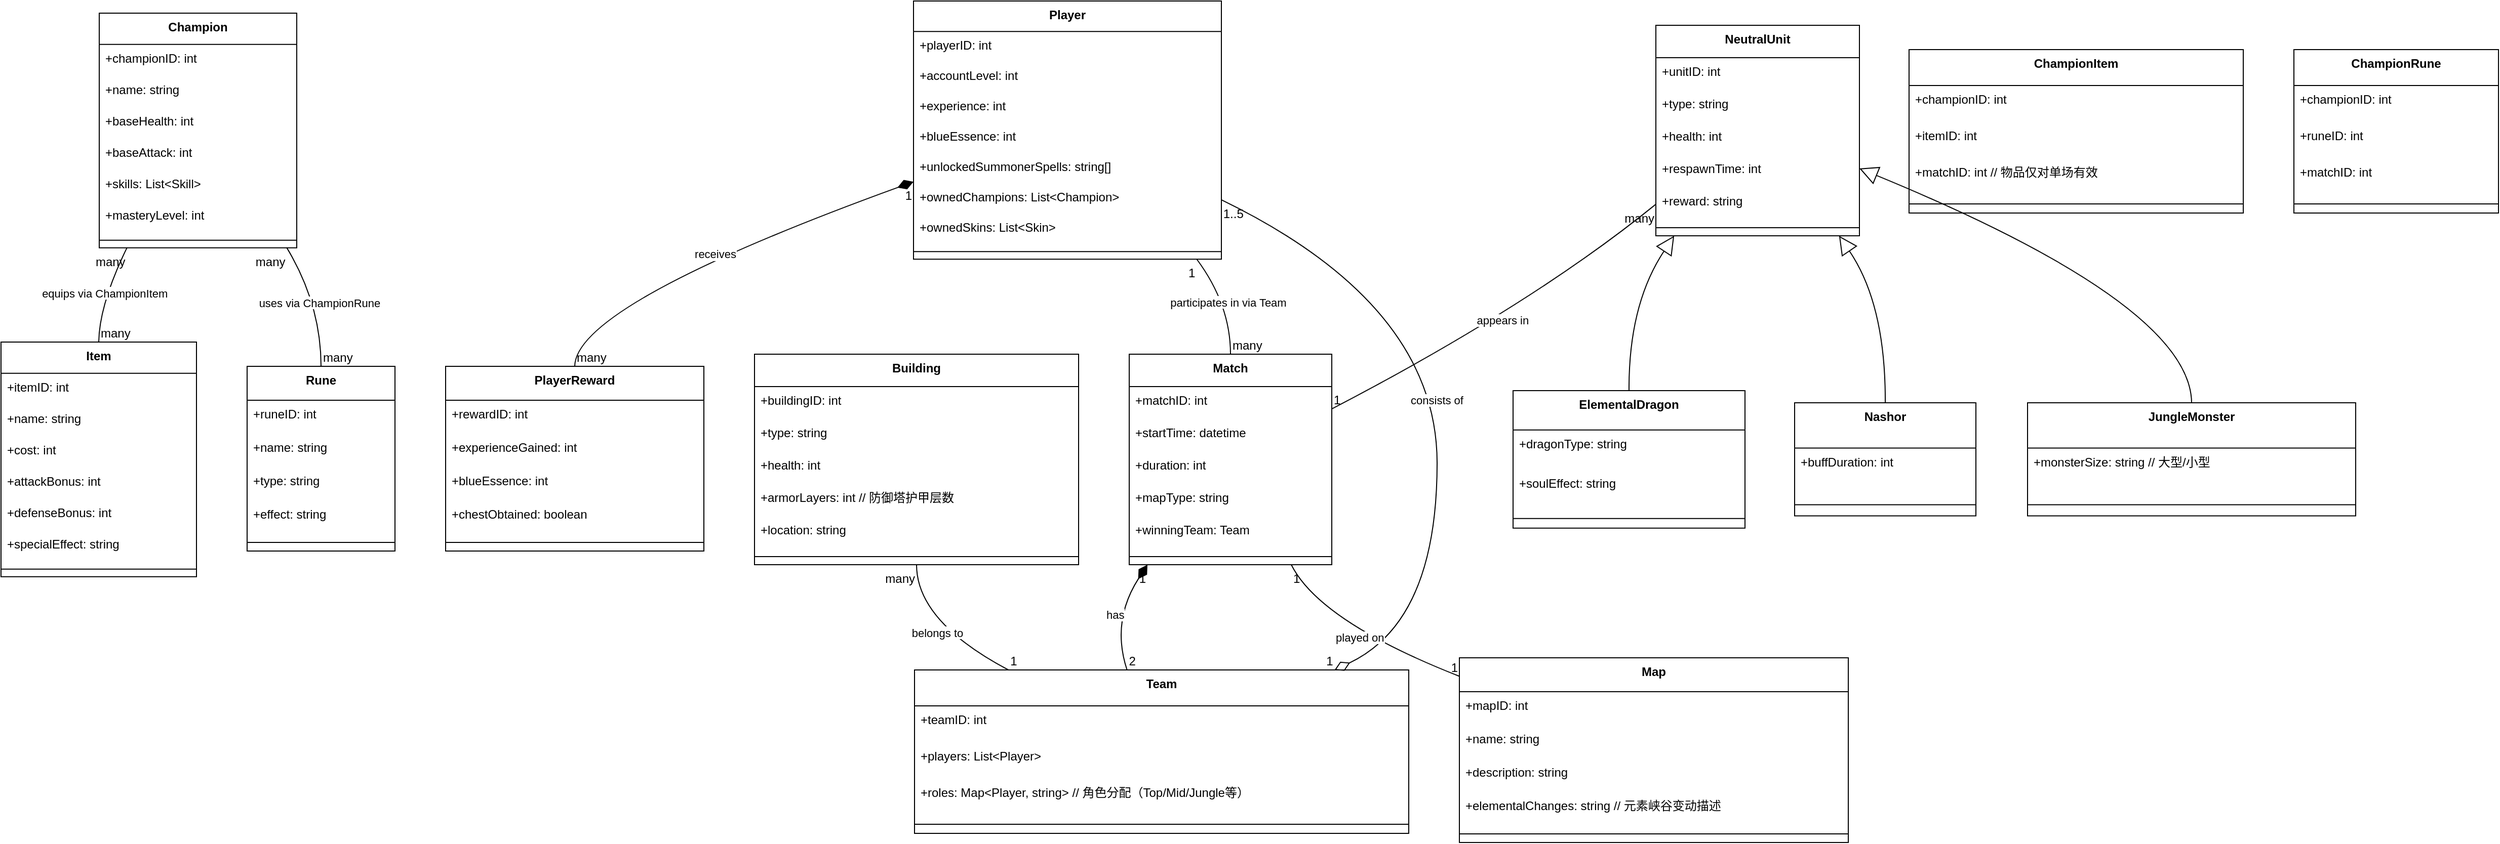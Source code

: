 <mxfile version="26.1.2" pages="3">
  <diagram id="C5RBs43oDa-KdzZeNtuy" name="Page-1">
    <mxGraphModel dx="2589" dy="1777" grid="1" gridSize="10" guides="1" tooltips="1" connect="1" arrows="1" fold="1" page="1" pageScale="1" pageWidth="827" pageHeight="1169" math="0" shadow="0">
      <root>
        <mxCell id="WIyWlLk6GJQsqaUBKTNV-0" />
        <mxCell id="WIyWlLk6GJQsqaUBKTNV-1" parent="WIyWlLk6GJQsqaUBKTNV-0" />
        <mxCell id="g3yMQO_WXL6a-NFRHBgv-687" value="Player" style="swimlane;fontStyle=1;align=center;verticalAlign=top;childLayout=stackLayout;horizontal=1;startSize=30.118;horizontalStack=0;resizeParent=1;resizeParentMax=0;resizeLast=0;collapsible=0;marginBottom=0;" vertex="1" parent="WIyWlLk6GJQsqaUBKTNV-1">
          <mxGeometry x="921" y="20" width="304" height="255.118" as="geometry" />
        </mxCell>
        <mxCell id="g3yMQO_WXL6a-NFRHBgv-688" value="+playerID: int" style="text;strokeColor=none;fillColor=none;align=left;verticalAlign=top;spacingLeft=4;spacingRight=4;overflow=hidden;rotatable=0;points=[[0,0.5],[1,0.5]];portConstraint=eastwest;" vertex="1" parent="g3yMQO_WXL6a-NFRHBgv-687">
          <mxGeometry y="30.118" width="304" height="30" as="geometry" />
        </mxCell>
        <mxCell id="g3yMQO_WXL6a-NFRHBgv-689" value="+accountLevel: int" style="text;strokeColor=none;fillColor=none;align=left;verticalAlign=top;spacingLeft=4;spacingRight=4;overflow=hidden;rotatable=0;points=[[0,0.5],[1,0.5]];portConstraint=eastwest;" vertex="1" parent="g3yMQO_WXL6a-NFRHBgv-687">
          <mxGeometry y="60.118" width="304" height="30" as="geometry" />
        </mxCell>
        <mxCell id="g3yMQO_WXL6a-NFRHBgv-690" value="+experience: int" style="text;strokeColor=none;fillColor=none;align=left;verticalAlign=top;spacingLeft=4;spacingRight=4;overflow=hidden;rotatable=0;points=[[0,0.5],[1,0.5]];portConstraint=eastwest;" vertex="1" parent="g3yMQO_WXL6a-NFRHBgv-687">
          <mxGeometry y="90.118" width="304" height="30" as="geometry" />
        </mxCell>
        <mxCell id="g3yMQO_WXL6a-NFRHBgv-691" value="+blueEssence: int" style="text;strokeColor=none;fillColor=none;align=left;verticalAlign=top;spacingLeft=4;spacingRight=4;overflow=hidden;rotatable=0;points=[[0,0.5],[1,0.5]];portConstraint=eastwest;" vertex="1" parent="g3yMQO_WXL6a-NFRHBgv-687">
          <mxGeometry y="120.118" width="304" height="30" as="geometry" />
        </mxCell>
        <mxCell id="g3yMQO_WXL6a-NFRHBgv-692" value="+unlockedSummonerSpells: string[]" style="text;strokeColor=none;fillColor=none;align=left;verticalAlign=top;spacingLeft=4;spacingRight=4;overflow=hidden;rotatable=0;points=[[0,0.5],[1,0.5]];portConstraint=eastwest;" vertex="1" parent="g3yMQO_WXL6a-NFRHBgv-687">
          <mxGeometry y="150.118" width="304" height="30" as="geometry" />
        </mxCell>
        <mxCell id="g3yMQO_WXL6a-NFRHBgv-693" value="+ownedChampions: List&lt;Champion&gt;" style="text;strokeColor=none;fillColor=none;align=left;verticalAlign=top;spacingLeft=4;spacingRight=4;overflow=hidden;rotatable=0;points=[[0,0.5],[1,0.5]];portConstraint=eastwest;" vertex="1" parent="g3yMQO_WXL6a-NFRHBgv-687">
          <mxGeometry y="180.118" width="304" height="30" as="geometry" />
        </mxCell>
        <mxCell id="g3yMQO_WXL6a-NFRHBgv-694" value="+ownedSkins: List&lt;Skin&gt;" style="text;strokeColor=none;fillColor=none;align=left;verticalAlign=top;spacingLeft=4;spacingRight=4;overflow=hidden;rotatable=0;points=[[0,0.5],[1,0.5]];portConstraint=eastwest;" vertex="1" parent="g3yMQO_WXL6a-NFRHBgv-687">
          <mxGeometry y="210.118" width="304" height="30" as="geometry" />
        </mxCell>
        <mxCell id="g3yMQO_WXL6a-NFRHBgv-695" style="line;strokeWidth=1;fillColor=none;align=left;verticalAlign=middle;spacingTop=-1;spacingLeft=3;spacingRight=3;rotatable=0;labelPosition=right;points=[];portConstraint=eastwest;strokeColor=inherit;" vertex="1" parent="g3yMQO_WXL6a-NFRHBgv-687">
          <mxGeometry y="240.118" width="304" height="15" as="geometry" />
        </mxCell>
        <mxCell id="g3yMQO_WXL6a-NFRHBgv-696" value="Champion" style="swimlane;fontStyle=1;align=center;verticalAlign=top;childLayout=stackLayout;horizontal=1;startSize=30.933;horizontalStack=0;resizeParent=1;resizeParentMax=0;resizeLast=0;collapsible=0;marginBottom=0;" vertex="1" parent="WIyWlLk6GJQsqaUBKTNV-1">
          <mxGeometry x="117" y="32" width="195" height="231.933" as="geometry" />
        </mxCell>
        <mxCell id="g3yMQO_WXL6a-NFRHBgv-697" value="+championID: int" style="text;strokeColor=none;fillColor=none;align=left;verticalAlign=top;spacingLeft=4;spacingRight=4;overflow=hidden;rotatable=0;points=[[0,0.5],[1,0.5]];portConstraint=eastwest;" vertex="1" parent="g3yMQO_WXL6a-NFRHBgv-696">
          <mxGeometry y="30.933" width="195" height="31" as="geometry" />
        </mxCell>
        <mxCell id="g3yMQO_WXL6a-NFRHBgv-698" value="+name: string" style="text;strokeColor=none;fillColor=none;align=left;verticalAlign=top;spacingLeft=4;spacingRight=4;overflow=hidden;rotatable=0;points=[[0,0.5],[1,0.5]];portConstraint=eastwest;" vertex="1" parent="g3yMQO_WXL6a-NFRHBgv-696">
          <mxGeometry y="61.933" width="195" height="31" as="geometry" />
        </mxCell>
        <mxCell id="g3yMQO_WXL6a-NFRHBgv-699" value="+baseHealth: int" style="text;strokeColor=none;fillColor=none;align=left;verticalAlign=top;spacingLeft=4;spacingRight=4;overflow=hidden;rotatable=0;points=[[0,0.5],[1,0.5]];portConstraint=eastwest;" vertex="1" parent="g3yMQO_WXL6a-NFRHBgv-696">
          <mxGeometry y="92.933" width="195" height="31" as="geometry" />
        </mxCell>
        <mxCell id="g3yMQO_WXL6a-NFRHBgv-700" value="+baseAttack: int" style="text;strokeColor=none;fillColor=none;align=left;verticalAlign=top;spacingLeft=4;spacingRight=4;overflow=hidden;rotatable=0;points=[[0,0.5],[1,0.5]];portConstraint=eastwest;" vertex="1" parent="g3yMQO_WXL6a-NFRHBgv-696">
          <mxGeometry y="123.933" width="195" height="31" as="geometry" />
        </mxCell>
        <mxCell id="g3yMQO_WXL6a-NFRHBgv-701" value="+skills: List&lt;Skill&gt;" style="text;strokeColor=none;fillColor=none;align=left;verticalAlign=top;spacingLeft=4;spacingRight=4;overflow=hidden;rotatable=0;points=[[0,0.5],[1,0.5]];portConstraint=eastwest;" vertex="1" parent="g3yMQO_WXL6a-NFRHBgv-696">
          <mxGeometry y="154.933" width="195" height="31" as="geometry" />
        </mxCell>
        <mxCell id="g3yMQO_WXL6a-NFRHBgv-702" value="+masteryLevel: int" style="text;strokeColor=none;fillColor=none;align=left;verticalAlign=top;spacingLeft=4;spacingRight=4;overflow=hidden;rotatable=0;points=[[0,0.5],[1,0.5]];portConstraint=eastwest;" vertex="1" parent="g3yMQO_WXL6a-NFRHBgv-696">
          <mxGeometry y="185.933" width="195" height="31" as="geometry" />
        </mxCell>
        <mxCell id="g3yMQO_WXL6a-NFRHBgv-703" style="line;strokeWidth=1;fillColor=none;align=left;verticalAlign=middle;spacingTop=-1;spacingLeft=3;spacingRight=3;rotatable=0;labelPosition=right;points=[];portConstraint=eastwest;strokeColor=inherit;" vertex="1" parent="g3yMQO_WXL6a-NFRHBgv-696">
          <mxGeometry y="216.933" width="195" height="15" as="geometry" />
        </mxCell>
        <mxCell id="g3yMQO_WXL6a-NFRHBgv-704" value="Match" style="swimlane;fontStyle=1;align=center;verticalAlign=top;childLayout=stackLayout;horizontal=1;startSize=32;horizontalStack=0;resizeParent=1;resizeParentMax=0;resizeLast=0;collapsible=0;marginBottom=0;" vertex="1" parent="WIyWlLk6GJQsqaUBKTNV-1">
          <mxGeometry x="1134" y="369" width="200" height="208" as="geometry" />
        </mxCell>
        <mxCell id="g3yMQO_WXL6a-NFRHBgv-705" value="+matchID: int" style="text;strokeColor=none;fillColor=none;align=left;verticalAlign=top;spacingLeft=4;spacingRight=4;overflow=hidden;rotatable=0;points=[[0,0.5],[1,0.5]];portConstraint=eastwest;" vertex="1" parent="g3yMQO_WXL6a-NFRHBgv-704">
          <mxGeometry y="32" width="200" height="32" as="geometry" />
        </mxCell>
        <mxCell id="g3yMQO_WXL6a-NFRHBgv-706" value="+startTime: datetime" style="text;strokeColor=none;fillColor=none;align=left;verticalAlign=top;spacingLeft=4;spacingRight=4;overflow=hidden;rotatable=0;points=[[0,0.5],[1,0.5]];portConstraint=eastwest;" vertex="1" parent="g3yMQO_WXL6a-NFRHBgv-704">
          <mxGeometry y="64" width="200" height="32" as="geometry" />
        </mxCell>
        <mxCell id="g3yMQO_WXL6a-NFRHBgv-707" value="+duration: int" style="text;strokeColor=none;fillColor=none;align=left;verticalAlign=top;spacingLeft=4;spacingRight=4;overflow=hidden;rotatable=0;points=[[0,0.5],[1,0.5]];portConstraint=eastwest;" vertex="1" parent="g3yMQO_WXL6a-NFRHBgv-704">
          <mxGeometry y="96" width="200" height="32" as="geometry" />
        </mxCell>
        <mxCell id="g3yMQO_WXL6a-NFRHBgv-708" value="+mapType: string" style="text;strokeColor=none;fillColor=none;align=left;verticalAlign=top;spacingLeft=4;spacingRight=4;overflow=hidden;rotatable=0;points=[[0,0.5],[1,0.5]];portConstraint=eastwest;" vertex="1" parent="g3yMQO_WXL6a-NFRHBgv-704">
          <mxGeometry y="128" width="200" height="32" as="geometry" />
        </mxCell>
        <mxCell id="g3yMQO_WXL6a-NFRHBgv-709" value="+winningTeam: Team" style="text;strokeColor=none;fillColor=none;align=left;verticalAlign=top;spacingLeft=4;spacingRight=4;overflow=hidden;rotatable=0;points=[[0,0.5],[1,0.5]];portConstraint=eastwest;" vertex="1" parent="g3yMQO_WXL6a-NFRHBgv-704">
          <mxGeometry y="160" width="200" height="32" as="geometry" />
        </mxCell>
        <mxCell id="g3yMQO_WXL6a-NFRHBgv-710" style="line;strokeWidth=1;fillColor=none;align=left;verticalAlign=middle;spacingTop=-1;spacingLeft=3;spacingRight=3;rotatable=0;labelPosition=right;points=[];portConstraint=eastwest;strokeColor=inherit;" vertex="1" parent="g3yMQO_WXL6a-NFRHBgv-704">
          <mxGeometry y="192" width="200" height="16" as="geometry" />
        </mxCell>
        <mxCell id="g3yMQO_WXL6a-NFRHBgv-711" value="Team" style="swimlane;fontStyle=1;align=center;verticalAlign=top;childLayout=stackLayout;horizontal=1;startSize=35.556;horizontalStack=0;resizeParent=1;resizeParentMax=0;resizeLast=0;collapsible=0;marginBottom=0;" vertex="1" parent="WIyWlLk6GJQsqaUBKTNV-1">
          <mxGeometry x="922" y="681" width="488" height="161.556" as="geometry" />
        </mxCell>
        <mxCell id="g3yMQO_WXL6a-NFRHBgv-712" value="+teamID: int" style="text;strokeColor=none;fillColor=none;align=left;verticalAlign=top;spacingLeft=4;spacingRight=4;overflow=hidden;rotatable=0;points=[[0,0.5],[1,0.5]];portConstraint=eastwest;" vertex="1" parent="g3yMQO_WXL6a-NFRHBgv-711">
          <mxGeometry y="35.556" width="488" height="36" as="geometry" />
        </mxCell>
        <mxCell id="g3yMQO_WXL6a-NFRHBgv-713" value="+players: List&lt;Player&gt;" style="text;strokeColor=none;fillColor=none;align=left;verticalAlign=top;spacingLeft=4;spacingRight=4;overflow=hidden;rotatable=0;points=[[0,0.5],[1,0.5]];portConstraint=eastwest;" vertex="1" parent="g3yMQO_WXL6a-NFRHBgv-711">
          <mxGeometry y="71.556" width="488" height="36" as="geometry" />
        </mxCell>
        <mxCell id="g3yMQO_WXL6a-NFRHBgv-714" value="+roles: Map&lt;Player, string&gt;  // 角色分配（Top/Mid/Jungle等）" style="text;strokeColor=none;fillColor=none;align=left;verticalAlign=top;spacingLeft=4;spacingRight=4;overflow=hidden;rotatable=0;points=[[0,0.5],[1,0.5]];portConstraint=eastwest;" vertex="1" parent="g3yMQO_WXL6a-NFRHBgv-711">
          <mxGeometry y="107.556" width="488" height="36" as="geometry" />
        </mxCell>
        <mxCell id="g3yMQO_WXL6a-NFRHBgv-715" style="line;strokeWidth=1;fillColor=none;align=left;verticalAlign=middle;spacingTop=-1;spacingLeft=3;spacingRight=3;rotatable=0;labelPosition=right;points=[];portConstraint=eastwest;strokeColor=inherit;" vertex="1" parent="g3yMQO_WXL6a-NFRHBgv-711">
          <mxGeometry y="143.556" width="488" height="18" as="geometry" />
        </mxCell>
        <mxCell id="g3yMQO_WXL6a-NFRHBgv-716" value="Item" style="swimlane;fontStyle=1;align=center;verticalAlign=top;childLayout=stackLayout;horizontal=1;startSize=30.933;horizontalStack=0;resizeParent=1;resizeParentMax=0;resizeLast=0;collapsible=0;marginBottom=0;" vertex="1" parent="WIyWlLk6GJQsqaUBKTNV-1">
          <mxGeometry x="20" y="357" width="193" height="231.933" as="geometry" />
        </mxCell>
        <mxCell id="g3yMQO_WXL6a-NFRHBgv-717" value="+itemID: int" style="text;strokeColor=none;fillColor=none;align=left;verticalAlign=top;spacingLeft=4;spacingRight=4;overflow=hidden;rotatable=0;points=[[0,0.5],[1,0.5]];portConstraint=eastwest;" vertex="1" parent="g3yMQO_WXL6a-NFRHBgv-716">
          <mxGeometry y="30.933" width="193" height="31" as="geometry" />
        </mxCell>
        <mxCell id="g3yMQO_WXL6a-NFRHBgv-718" value="+name: string" style="text;strokeColor=none;fillColor=none;align=left;verticalAlign=top;spacingLeft=4;spacingRight=4;overflow=hidden;rotatable=0;points=[[0,0.5],[1,0.5]];portConstraint=eastwest;" vertex="1" parent="g3yMQO_WXL6a-NFRHBgv-716">
          <mxGeometry y="61.933" width="193" height="31" as="geometry" />
        </mxCell>
        <mxCell id="g3yMQO_WXL6a-NFRHBgv-719" value="+cost: int" style="text;strokeColor=none;fillColor=none;align=left;verticalAlign=top;spacingLeft=4;spacingRight=4;overflow=hidden;rotatable=0;points=[[0,0.5],[1,0.5]];portConstraint=eastwest;" vertex="1" parent="g3yMQO_WXL6a-NFRHBgv-716">
          <mxGeometry y="92.933" width="193" height="31" as="geometry" />
        </mxCell>
        <mxCell id="g3yMQO_WXL6a-NFRHBgv-720" value="+attackBonus: int" style="text;strokeColor=none;fillColor=none;align=left;verticalAlign=top;spacingLeft=4;spacingRight=4;overflow=hidden;rotatable=0;points=[[0,0.5],[1,0.5]];portConstraint=eastwest;" vertex="1" parent="g3yMQO_WXL6a-NFRHBgv-716">
          <mxGeometry y="123.933" width="193" height="31" as="geometry" />
        </mxCell>
        <mxCell id="g3yMQO_WXL6a-NFRHBgv-721" value="+defenseBonus: int" style="text;strokeColor=none;fillColor=none;align=left;verticalAlign=top;spacingLeft=4;spacingRight=4;overflow=hidden;rotatable=0;points=[[0,0.5],[1,0.5]];portConstraint=eastwest;" vertex="1" parent="g3yMQO_WXL6a-NFRHBgv-716">
          <mxGeometry y="154.933" width="193" height="31" as="geometry" />
        </mxCell>
        <mxCell id="g3yMQO_WXL6a-NFRHBgv-722" value="+specialEffect: string" style="text;strokeColor=none;fillColor=none;align=left;verticalAlign=top;spacingLeft=4;spacingRight=4;overflow=hidden;rotatable=0;points=[[0,0.5],[1,0.5]];portConstraint=eastwest;" vertex="1" parent="g3yMQO_WXL6a-NFRHBgv-716">
          <mxGeometry y="185.933" width="193" height="31" as="geometry" />
        </mxCell>
        <mxCell id="g3yMQO_WXL6a-NFRHBgv-723" style="line;strokeWidth=1;fillColor=none;align=left;verticalAlign=middle;spacingTop=-1;spacingLeft=3;spacingRight=3;rotatable=0;labelPosition=right;points=[];portConstraint=eastwest;strokeColor=inherit;" vertex="1" parent="g3yMQO_WXL6a-NFRHBgv-716">
          <mxGeometry y="216.933" width="193" height="15" as="geometry" />
        </mxCell>
        <mxCell id="g3yMQO_WXL6a-NFRHBgv-724" value="Rune" style="swimlane;fontStyle=1;align=center;verticalAlign=top;childLayout=stackLayout;horizontal=1;startSize=33.455;horizontalStack=0;resizeParent=1;resizeParentMax=0;resizeLast=0;collapsible=0;marginBottom=0;" vertex="1" parent="WIyWlLk6GJQsqaUBKTNV-1">
          <mxGeometry x="263" y="381" width="146" height="182.455" as="geometry" />
        </mxCell>
        <mxCell id="g3yMQO_WXL6a-NFRHBgv-725" value="+runeID: int" style="text;strokeColor=none;fillColor=none;align=left;verticalAlign=top;spacingLeft=4;spacingRight=4;overflow=hidden;rotatable=0;points=[[0,0.5],[1,0.5]];portConstraint=eastwest;" vertex="1" parent="g3yMQO_WXL6a-NFRHBgv-724">
          <mxGeometry y="33.455" width="146" height="33" as="geometry" />
        </mxCell>
        <mxCell id="g3yMQO_WXL6a-NFRHBgv-726" value="+name: string" style="text;strokeColor=none;fillColor=none;align=left;verticalAlign=top;spacingLeft=4;spacingRight=4;overflow=hidden;rotatable=0;points=[[0,0.5],[1,0.5]];portConstraint=eastwest;" vertex="1" parent="g3yMQO_WXL6a-NFRHBgv-724">
          <mxGeometry y="66.455" width="146" height="33" as="geometry" />
        </mxCell>
        <mxCell id="g3yMQO_WXL6a-NFRHBgv-727" value="+type: string" style="text;strokeColor=none;fillColor=none;align=left;verticalAlign=top;spacingLeft=4;spacingRight=4;overflow=hidden;rotatable=0;points=[[0,0.5],[1,0.5]];portConstraint=eastwest;" vertex="1" parent="g3yMQO_WXL6a-NFRHBgv-724">
          <mxGeometry y="99.455" width="146" height="33" as="geometry" />
        </mxCell>
        <mxCell id="g3yMQO_WXL6a-NFRHBgv-728" value="+effect: string" style="text;strokeColor=none;fillColor=none;align=left;verticalAlign=top;spacingLeft=4;spacingRight=4;overflow=hidden;rotatable=0;points=[[0,0.5],[1,0.5]];portConstraint=eastwest;" vertex="1" parent="g3yMQO_WXL6a-NFRHBgv-724">
          <mxGeometry y="132.455" width="146" height="33" as="geometry" />
        </mxCell>
        <mxCell id="g3yMQO_WXL6a-NFRHBgv-729" style="line;strokeWidth=1;fillColor=none;align=left;verticalAlign=middle;spacingTop=-1;spacingLeft=3;spacingRight=3;rotatable=0;labelPosition=right;points=[];portConstraint=eastwest;strokeColor=inherit;" vertex="1" parent="g3yMQO_WXL6a-NFRHBgv-724">
          <mxGeometry y="165.455" width="146" height="17" as="geometry" />
        </mxCell>
        <mxCell id="g3yMQO_WXL6a-NFRHBgv-730" value="Map" style="swimlane;fontStyle=1;align=center;verticalAlign=top;childLayout=stackLayout;horizontal=1;startSize=33.455;horizontalStack=0;resizeParent=1;resizeParentMax=0;resizeLast=0;collapsible=0;marginBottom=0;" vertex="1" parent="WIyWlLk6GJQsqaUBKTNV-1">
          <mxGeometry x="1460" y="669" width="384" height="182.455" as="geometry" />
        </mxCell>
        <mxCell id="g3yMQO_WXL6a-NFRHBgv-731" value="+mapID: int" style="text;strokeColor=none;fillColor=none;align=left;verticalAlign=top;spacingLeft=4;spacingRight=4;overflow=hidden;rotatable=0;points=[[0,0.5],[1,0.5]];portConstraint=eastwest;" vertex="1" parent="g3yMQO_WXL6a-NFRHBgv-730">
          <mxGeometry y="33.455" width="384" height="33" as="geometry" />
        </mxCell>
        <mxCell id="g3yMQO_WXL6a-NFRHBgv-732" value="+name: string" style="text;strokeColor=none;fillColor=none;align=left;verticalAlign=top;spacingLeft=4;spacingRight=4;overflow=hidden;rotatable=0;points=[[0,0.5],[1,0.5]];portConstraint=eastwest;" vertex="1" parent="g3yMQO_WXL6a-NFRHBgv-730">
          <mxGeometry y="66.455" width="384" height="33" as="geometry" />
        </mxCell>
        <mxCell id="g3yMQO_WXL6a-NFRHBgv-733" value="+description: string" style="text;strokeColor=none;fillColor=none;align=left;verticalAlign=top;spacingLeft=4;spacingRight=4;overflow=hidden;rotatable=0;points=[[0,0.5],[1,0.5]];portConstraint=eastwest;" vertex="1" parent="g3yMQO_WXL6a-NFRHBgv-730">
          <mxGeometry y="99.455" width="384" height="33" as="geometry" />
        </mxCell>
        <mxCell id="g3yMQO_WXL6a-NFRHBgv-734" value="+elementalChanges: string  // 元素峡谷变动描述" style="text;strokeColor=none;fillColor=none;align=left;verticalAlign=top;spacingLeft=4;spacingRight=4;overflow=hidden;rotatable=0;points=[[0,0.5],[1,0.5]];portConstraint=eastwest;" vertex="1" parent="g3yMQO_WXL6a-NFRHBgv-730">
          <mxGeometry y="132.455" width="384" height="33" as="geometry" />
        </mxCell>
        <mxCell id="g3yMQO_WXL6a-NFRHBgv-735" style="line;strokeWidth=1;fillColor=none;align=left;verticalAlign=middle;spacingTop=-1;spacingLeft=3;spacingRight=3;rotatable=0;labelPosition=right;points=[];portConstraint=eastwest;strokeColor=inherit;" vertex="1" parent="g3yMQO_WXL6a-NFRHBgv-730">
          <mxGeometry y="165.455" width="384" height="17" as="geometry" />
        </mxCell>
        <mxCell id="g3yMQO_WXL6a-NFRHBgv-736" value="Building" style="swimlane;fontStyle=1;align=center;verticalAlign=top;childLayout=stackLayout;horizontal=1;startSize=32;horizontalStack=0;resizeParent=1;resizeParentMax=0;resizeLast=0;collapsible=0;marginBottom=0;" vertex="1" parent="WIyWlLk6GJQsqaUBKTNV-1">
          <mxGeometry x="764" y="369" width="320" height="208" as="geometry" />
        </mxCell>
        <mxCell id="g3yMQO_WXL6a-NFRHBgv-737" value="+buildingID: int" style="text;strokeColor=none;fillColor=none;align=left;verticalAlign=top;spacingLeft=4;spacingRight=4;overflow=hidden;rotatable=0;points=[[0,0.5],[1,0.5]];portConstraint=eastwest;" vertex="1" parent="g3yMQO_WXL6a-NFRHBgv-736">
          <mxGeometry y="32" width="320" height="32" as="geometry" />
        </mxCell>
        <mxCell id="g3yMQO_WXL6a-NFRHBgv-738" value="+type: string" style="text;strokeColor=none;fillColor=none;align=left;verticalAlign=top;spacingLeft=4;spacingRight=4;overflow=hidden;rotatable=0;points=[[0,0.5],[1,0.5]];portConstraint=eastwest;" vertex="1" parent="g3yMQO_WXL6a-NFRHBgv-736">
          <mxGeometry y="64" width="320" height="32" as="geometry" />
        </mxCell>
        <mxCell id="g3yMQO_WXL6a-NFRHBgv-739" value="+health: int" style="text;strokeColor=none;fillColor=none;align=left;verticalAlign=top;spacingLeft=4;spacingRight=4;overflow=hidden;rotatable=0;points=[[0,0.5],[1,0.5]];portConstraint=eastwest;" vertex="1" parent="g3yMQO_WXL6a-NFRHBgv-736">
          <mxGeometry y="96" width="320" height="32" as="geometry" />
        </mxCell>
        <mxCell id="g3yMQO_WXL6a-NFRHBgv-740" value="+armorLayers: int  // 防御塔护甲层数" style="text;strokeColor=none;fillColor=none;align=left;verticalAlign=top;spacingLeft=4;spacingRight=4;overflow=hidden;rotatable=0;points=[[0,0.5],[1,0.5]];portConstraint=eastwest;" vertex="1" parent="g3yMQO_WXL6a-NFRHBgv-736">
          <mxGeometry y="128" width="320" height="32" as="geometry" />
        </mxCell>
        <mxCell id="g3yMQO_WXL6a-NFRHBgv-741" value="+location: string" style="text;strokeColor=none;fillColor=none;align=left;verticalAlign=top;spacingLeft=4;spacingRight=4;overflow=hidden;rotatable=0;points=[[0,0.5],[1,0.5]];portConstraint=eastwest;" vertex="1" parent="g3yMQO_WXL6a-NFRHBgv-736">
          <mxGeometry y="160" width="320" height="32" as="geometry" />
        </mxCell>
        <mxCell id="g3yMQO_WXL6a-NFRHBgv-742" style="line;strokeWidth=1;fillColor=none;align=left;verticalAlign=middle;spacingTop=-1;spacingLeft=3;spacingRight=3;rotatable=0;labelPosition=right;points=[];portConstraint=eastwest;strokeColor=inherit;" vertex="1" parent="g3yMQO_WXL6a-NFRHBgv-736">
          <mxGeometry y="192" width="320" height="16" as="geometry" />
        </mxCell>
        <mxCell id="g3yMQO_WXL6a-NFRHBgv-743" value="NeutralUnit" style="swimlane;fontStyle=1;align=center;verticalAlign=top;childLayout=stackLayout;horizontal=1;startSize=32;horizontalStack=0;resizeParent=1;resizeParentMax=0;resizeLast=0;collapsible=0;marginBottom=0;" vertex="1" parent="WIyWlLk6GJQsqaUBKTNV-1">
          <mxGeometry x="1654" y="44" width="201" height="208" as="geometry" />
        </mxCell>
        <mxCell id="g3yMQO_WXL6a-NFRHBgv-744" value="+unitID: int" style="text;strokeColor=none;fillColor=none;align=left;verticalAlign=top;spacingLeft=4;spacingRight=4;overflow=hidden;rotatable=0;points=[[0,0.5],[1,0.5]];portConstraint=eastwest;" vertex="1" parent="g3yMQO_WXL6a-NFRHBgv-743">
          <mxGeometry y="32" width="201" height="32" as="geometry" />
        </mxCell>
        <mxCell id="g3yMQO_WXL6a-NFRHBgv-745" value="+type: string" style="text;strokeColor=none;fillColor=none;align=left;verticalAlign=top;spacingLeft=4;spacingRight=4;overflow=hidden;rotatable=0;points=[[0,0.5],[1,0.5]];portConstraint=eastwest;" vertex="1" parent="g3yMQO_WXL6a-NFRHBgv-743">
          <mxGeometry y="64" width="201" height="32" as="geometry" />
        </mxCell>
        <mxCell id="g3yMQO_WXL6a-NFRHBgv-746" value="+health: int" style="text;strokeColor=none;fillColor=none;align=left;verticalAlign=top;spacingLeft=4;spacingRight=4;overflow=hidden;rotatable=0;points=[[0,0.5],[1,0.5]];portConstraint=eastwest;" vertex="1" parent="g3yMQO_WXL6a-NFRHBgv-743">
          <mxGeometry y="96" width="201" height="32" as="geometry" />
        </mxCell>
        <mxCell id="g3yMQO_WXL6a-NFRHBgv-747" value="+respawnTime: int" style="text;strokeColor=none;fillColor=none;align=left;verticalAlign=top;spacingLeft=4;spacingRight=4;overflow=hidden;rotatable=0;points=[[0,0.5],[1,0.5]];portConstraint=eastwest;" vertex="1" parent="g3yMQO_WXL6a-NFRHBgv-743">
          <mxGeometry y="128" width="201" height="32" as="geometry" />
        </mxCell>
        <mxCell id="g3yMQO_WXL6a-NFRHBgv-748" value="+reward: string" style="text;strokeColor=none;fillColor=none;align=left;verticalAlign=top;spacingLeft=4;spacingRight=4;overflow=hidden;rotatable=0;points=[[0,0.5],[1,0.5]];portConstraint=eastwest;" vertex="1" parent="g3yMQO_WXL6a-NFRHBgv-743">
          <mxGeometry y="160" width="201" height="32" as="geometry" />
        </mxCell>
        <mxCell id="g3yMQO_WXL6a-NFRHBgv-749" style="line;strokeWidth=1;fillColor=none;align=left;verticalAlign=middle;spacingTop=-1;spacingLeft=3;spacingRight=3;rotatable=0;labelPosition=right;points=[];portConstraint=eastwest;strokeColor=inherit;" vertex="1" parent="g3yMQO_WXL6a-NFRHBgv-743">
          <mxGeometry y="192" width="201" height="16" as="geometry" />
        </mxCell>
        <mxCell id="g3yMQO_WXL6a-NFRHBgv-750" value="PlayerReward" style="swimlane;fontStyle=1;align=center;verticalAlign=top;childLayout=stackLayout;horizontal=1;startSize=33.455;horizontalStack=0;resizeParent=1;resizeParentMax=0;resizeLast=0;collapsible=0;marginBottom=0;" vertex="1" parent="WIyWlLk6GJQsqaUBKTNV-1">
          <mxGeometry x="459" y="381" width="255" height="182.455" as="geometry" />
        </mxCell>
        <mxCell id="g3yMQO_WXL6a-NFRHBgv-751" value="+rewardID: int" style="text;strokeColor=none;fillColor=none;align=left;verticalAlign=top;spacingLeft=4;spacingRight=4;overflow=hidden;rotatable=0;points=[[0,0.5],[1,0.5]];portConstraint=eastwest;" vertex="1" parent="g3yMQO_WXL6a-NFRHBgv-750">
          <mxGeometry y="33.455" width="255" height="33" as="geometry" />
        </mxCell>
        <mxCell id="g3yMQO_WXL6a-NFRHBgv-752" value="+experienceGained: int" style="text;strokeColor=none;fillColor=none;align=left;verticalAlign=top;spacingLeft=4;spacingRight=4;overflow=hidden;rotatable=0;points=[[0,0.5],[1,0.5]];portConstraint=eastwest;" vertex="1" parent="g3yMQO_WXL6a-NFRHBgv-750">
          <mxGeometry y="66.455" width="255" height="33" as="geometry" />
        </mxCell>
        <mxCell id="g3yMQO_WXL6a-NFRHBgv-753" value="+blueEssence: int" style="text;strokeColor=none;fillColor=none;align=left;verticalAlign=top;spacingLeft=4;spacingRight=4;overflow=hidden;rotatable=0;points=[[0,0.5],[1,0.5]];portConstraint=eastwest;" vertex="1" parent="g3yMQO_WXL6a-NFRHBgv-750">
          <mxGeometry y="99.455" width="255" height="33" as="geometry" />
        </mxCell>
        <mxCell id="g3yMQO_WXL6a-NFRHBgv-754" value="+chestObtained: boolean" style="text;strokeColor=none;fillColor=none;align=left;verticalAlign=top;spacingLeft=4;spacingRight=4;overflow=hidden;rotatable=0;points=[[0,0.5],[1,0.5]];portConstraint=eastwest;" vertex="1" parent="g3yMQO_WXL6a-NFRHBgv-750">
          <mxGeometry y="132.455" width="255" height="33" as="geometry" />
        </mxCell>
        <mxCell id="g3yMQO_WXL6a-NFRHBgv-755" style="line;strokeWidth=1;fillColor=none;align=left;verticalAlign=middle;spacingTop=-1;spacingLeft=3;spacingRight=3;rotatable=0;labelPosition=right;points=[];portConstraint=eastwest;strokeColor=inherit;" vertex="1" parent="g3yMQO_WXL6a-NFRHBgv-750">
          <mxGeometry y="165.455" width="255" height="17" as="geometry" />
        </mxCell>
        <mxCell id="g3yMQO_WXL6a-NFRHBgv-756" value="ElementalDragon" style="swimlane;fontStyle=1;align=center;verticalAlign=top;childLayout=stackLayout;horizontal=1;startSize=38.857;horizontalStack=0;resizeParent=1;resizeParentMax=0;resizeLast=0;collapsible=0;marginBottom=0;" vertex="1" parent="WIyWlLk6GJQsqaUBKTNV-1">
          <mxGeometry x="1513" y="405" width="229" height="135.857" as="geometry" />
        </mxCell>
        <mxCell id="g3yMQO_WXL6a-NFRHBgv-757" value="+dragonType: string" style="text;strokeColor=none;fillColor=none;align=left;verticalAlign=top;spacingLeft=4;spacingRight=4;overflow=hidden;rotatable=0;points=[[0,0.5],[1,0.5]];portConstraint=eastwest;" vertex="1" parent="g3yMQO_WXL6a-NFRHBgv-756">
          <mxGeometry y="38.857" width="229" height="39" as="geometry" />
        </mxCell>
        <mxCell id="g3yMQO_WXL6a-NFRHBgv-758" value="+soulEffect: string" style="text;strokeColor=none;fillColor=none;align=left;verticalAlign=top;spacingLeft=4;spacingRight=4;overflow=hidden;rotatable=0;points=[[0,0.5],[1,0.5]];portConstraint=eastwest;" vertex="1" parent="g3yMQO_WXL6a-NFRHBgv-756">
          <mxGeometry y="77.857" width="229" height="39" as="geometry" />
        </mxCell>
        <mxCell id="g3yMQO_WXL6a-NFRHBgv-759" style="line;strokeWidth=1;fillColor=none;align=left;verticalAlign=middle;spacingTop=-1;spacingLeft=3;spacingRight=3;rotatable=0;labelPosition=right;points=[];portConstraint=eastwest;strokeColor=inherit;" vertex="1" parent="g3yMQO_WXL6a-NFRHBgv-756">
          <mxGeometry y="116.857" width="229" height="19" as="geometry" />
        </mxCell>
        <mxCell id="g3yMQO_WXL6a-NFRHBgv-760" value="Nashor" style="swimlane;fontStyle=1;align=center;verticalAlign=top;childLayout=stackLayout;horizontal=1;startSize=44.8;horizontalStack=0;resizeParent=1;resizeParentMax=0;resizeLast=0;collapsible=0;marginBottom=0;" vertex="1" parent="WIyWlLk6GJQsqaUBKTNV-1">
          <mxGeometry x="1791" y="417" width="179" height="111.8" as="geometry" />
        </mxCell>
        <mxCell id="g3yMQO_WXL6a-NFRHBgv-761" value="+buffDuration: int" style="text;strokeColor=none;fillColor=none;align=left;verticalAlign=top;spacingLeft=4;spacingRight=4;overflow=hidden;rotatable=0;points=[[0,0.5],[1,0.5]];portConstraint=eastwest;" vertex="1" parent="g3yMQO_WXL6a-NFRHBgv-760">
          <mxGeometry y="44.8" width="179" height="45" as="geometry" />
        </mxCell>
        <mxCell id="g3yMQO_WXL6a-NFRHBgv-762" style="line;strokeWidth=1;fillColor=none;align=left;verticalAlign=middle;spacingTop=-1;spacingLeft=3;spacingRight=3;rotatable=0;labelPosition=right;points=[];portConstraint=eastwest;strokeColor=inherit;" vertex="1" parent="g3yMQO_WXL6a-NFRHBgv-760">
          <mxGeometry y="89.8" width="179" height="22" as="geometry" />
        </mxCell>
        <mxCell id="g3yMQO_WXL6a-NFRHBgv-763" value="JungleMonster" style="swimlane;fontStyle=1;align=center;verticalAlign=top;childLayout=stackLayout;horizontal=1;startSize=44.8;horizontalStack=0;resizeParent=1;resizeParentMax=0;resizeLast=0;collapsible=0;marginBottom=0;" vertex="1" parent="WIyWlLk6GJQsqaUBKTNV-1">
          <mxGeometry x="2021" y="417" width="324" height="111.8" as="geometry" />
        </mxCell>
        <mxCell id="g3yMQO_WXL6a-NFRHBgv-764" value="+monsterSize: string  // 大型/小型" style="text;strokeColor=none;fillColor=none;align=left;verticalAlign=top;spacingLeft=4;spacingRight=4;overflow=hidden;rotatable=0;points=[[0,0.5],[1,0.5]];portConstraint=eastwest;" vertex="1" parent="g3yMQO_WXL6a-NFRHBgv-763">
          <mxGeometry y="44.8" width="324" height="45" as="geometry" />
        </mxCell>
        <mxCell id="g3yMQO_WXL6a-NFRHBgv-765" style="line;strokeWidth=1;fillColor=none;align=left;verticalAlign=middle;spacingTop=-1;spacingLeft=3;spacingRight=3;rotatable=0;labelPosition=right;points=[];portConstraint=eastwest;strokeColor=inherit;" vertex="1" parent="g3yMQO_WXL6a-NFRHBgv-763">
          <mxGeometry y="89.8" width="324" height="22" as="geometry" />
        </mxCell>
        <mxCell id="g3yMQO_WXL6a-NFRHBgv-766" value="ChampionItem" style="swimlane;fontStyle=1;align=center;verticalAlign=top;childLayout=stackLayout;horizontal=1;startSize=35.556;horizontalStack=0;resizeParent=1;resizeParentMax=0;resizeLast=0;collapsible=0;marginBottom=0;" vertex="1" parent="WIyWlLk6GJQsqaUBKTNV-1">
          <mxGeometry x="1904" y="68" width="330" height="161.556" as="geometry" />
        </mxCell>
        <mxCell id="g3yMQO_WXL6a-NFRHBgv-767" value="+championID: int" style="text;strokeColor=none;fillColor=none;align=left;verticalAlign=top;spacingLeft=4;spacingRight=4;overflow=hidden;rotatable=0;points=[[0,0.5],[1,0.5]];portConstraint=eastwest;" vertex="1" parent="g3yMQO_WXL6a-NFRHBgv-766">
          <mxGeometry y="35.556" width="330" height="36" as="geometry" />
        </mxCell>
        <mxCell id="g3yMQO_WXL6a-NFRHBgv-768" value="+itemID: int" style="text;strokeColor=none;fillColor=none;align=left;verticalAlign=top;spacingLeft=4;spacingRight=4;overflow=hidden;rotatable=0;points=[[0,0.5],[1,0.5]];portConstraint=eastwest;" vertex="1" parent="g3yMQO_WXL6a-NFRHBgv-766">
          <mxGeometry y="71.556" width="330" height="36" as="geometry" />
        </mxCell>
        <mxCell id="g3yMQO_WXL6a-NFRHBgv-769" value="+matchID: int  // 物品仅对单场有效" style="text;strokeColor=none;fillColor=none;align=left;verticalAlign=top;spacingLeft=4;spacingRight=4;overflow=hidden;rotatable=0;points=[[0,0.5],[1,0.5]];portConstraint=eastwest;" vertex="1" parent="g3yMQO_WXL6a-NFRHBgv-766">
          <mxGeometry y="107.556" width="330" height="36" as="geometry" />
        </mxCell>
        <mxCell id="g3yMQO_WXL6a-NFRHBgv-770" style="line;strokeWidth=1;fillColor=none;align=left;verticalAlign=middle;spacingTop=-1;spacingLeft=3;spacingRight=3;rotatable=0;labelPosition=right;points=[];portConstraint=eastwest;strokeColor=inherit;" vertex="1" parent="g3yMQO_WXL6a-NFRHBgv-766">
          <mxGeometry y="143.556" width="330" height="18" as="geometry" />
        </mxCell>
        <mxCell id="g3yMQO_WXL6a-NFRHBgv-771" value="ChampionRune" style="swimlane;fontStyle=1;align=center;verticalAlign=top;childLayout=stackLayout;horizontal=1;startSize=35.556;horizontalStack=0;resizeParent=1;resizeParentMax=0;resizeLast=0;collapsible=0;marginBottom=0;" vertex="1" parent="WIyWlLk6GJQsqaUBKTNV-1">
          <mxGeometry x="2284" y="68" width="202" height="161.556" as="geometry" />
        </mxCell>
        <mxCell id="g3yMQO_WXL6a-NFRHBgv-772" value="+championID: int" style="text;strokeColor=none;fillColor=none;align=left;verticalAlign=top;spacingLeft=4;spacingRight=4;overflow=hidden;rotatable=0;points=[[0,0.5],[1,0.5]];portConstraint=eastwest;" vertex="1" parent="g3yMQO_WXL6a-NFRHBgv-771">
          <mxGeometry y="35.556" width="202" height="36" as="geometry" />
        </mxCell>
        <mxCell id="g3yMQO_WXL6a-NFRHBgv-773" value="+runeID: int" style="text;strokeColor=none;fillColor=none;align=left;verticalAlign=top;spacingLeft=4;spacingRight=4;overflow=hidden;rotatable=0;points=[[0,0.5],[1,0.5]];portConstraint=eastwest;" vertex="1" parent="g3yMQO_WXL6a-NFRHBgv-771">
          <mxGeometry y="71.556" width="202" height="36" as="geometry" />
        </mxCell>
        <mxCell id="g3yMQO_WXL6a-NFRHBgv-774" value="+matchID: int" style="text;strokeColor=none;fillColor=none;align=left;verticalAlign=top;spacingLeft=4;spacingRight=4;overflow=hidden;rotatable=0;points=[[0,0.5],[1,0.5]];portConstraint=eastwest;" vertex="1" parent="g3yMQO_WXL6a-NFRHBgv-771">
          <mxGeometry y="107.556" width="202" height="36" as="geometry" />
        </mxCell>
        <mxCell id="g3yMQO_WXL6a-NFRHBgv-775" style="line;strokeWidth=1;fillColor=none;align=left;verticalAlign=middle;spacingTop=-1;spacingLeft=3;spacingRight=3;rotatable=0;labelPosition=right;points=[];portConstraint=eastwest;strokeColor=inherit;" vertex="1" parent="g3yMQO_WXL6a-NFRHBgv-771">
          <mxGeometry y="143.556" width="202" height="18" as="geometry" />
        </mxCell>
        <mxCell id="g3yMQO_WXL6a-NFRHBgv-776" value="receives" style="curved=1;startArrow=diamondThin;startSize=14;startFill=1;endArrow=none;exitX=0;exitY=0.7;entryX=0.5;entryY=0;rounded=0;" edge="1" parent="WIyWlLk6GJQsqaUBKTNV-1" source="g3yMQO_WXL6a-NFRHBgv-687" target="g3yMQO_WXL6a-NFRHBgv-750">
          <mxGeometry relative="1" as="geometry">
            <Array as="points">
              <mxPoint x="587" y="320" />
            </Array>
          </mxGeometry>
        </mxCell>
        <mxCell id="g3yMQO_WXL6a-NFRHBgv-777" value="1" style="edgeLabel;resizable=0;labelBackgroundColor=none;fontSize=12;align=right;verticalAlign=top;" vertex="1" parent="g3yMQO_WXL6a-NFRHBgv-776">
          <mxGeometry x="-1" relative="1" as="geometry" />
        </mxCell>
        <mxCell id="g3yMQO_WXL6a-NFRHBgv-778" value="many" style="edgeLabel;resizable=0;labelBackgroundColor=none;fontSize=12;align=left;verticalAlign=bottom;" vertex="1" parent="g3yMQO_WXL6a-NFRHBgv-776">
          <mxGeometry x="1" relative="1" as="geometry" />
        </mxCell>
        <mxCell id="g3yMQO_WXL6a-NFRHBgv-779" value="has" style="curved=1;startArrow=diamondThin;startSize=14;startFill=1;endArrow=none;exitX=0.09;exitY=1;entryX=0.43;entryY=0;rounded=0;" edge="1" parent="WIyWlLk6GJQsqaUBKTNV-1" source="g3yMQO_WXL6a-NFRHBgv-704" target="g3yMQO_WXL6a-NFRHBgv-711">
          <mxGeometry relative="1" as="geometry">
            <Array as="points">
              <mxPoint x="1116" y="633" />
            </Array>
          </mxGeometry>
        </mxCell>
        <mxCell id="g3yMQO_WXL6a-NFRHBgv-780" value="1" style="edgeLabel;resizable=0;labelBackgroundColor=none;fontSize=12;align=right;verticalAlign=top;" vertex="1" parent="g3yMQO_WXL6a-NFRHBgv-779">
          <mxGeometry x="-1" relative="1" as="geometry" />
        </mxCell>
        <mxCell id="g3yMQO_WXL6a-NFRHBgv-781" value="2" style="edgeLabel;resizable=0;labelBackgroundColor=none;fontSize=12;align=left;verticalAlign=bottom;" vertex="1" parent="g3yMQO_WXL6a-NFRHBgv-779">
          <mxGeometry x="1" relative="1" as="geometry" />
        </mxCell>
        <mxCell id="g3yMQO_WXL6a-NFRHBgv-782" value="consists of" style="curved=1;startArrow=diamondThin;startSize=14;startFill=0;endArrow=none;exitX=0.85;exitY=0;entryX=1;entryY=0.77;rounded=0;" edge="1" parent="WIyWlLk6GJQsqaUBKTNV-1" source="g3yMQO_WXL6a-NFRHBgv-711" target="g3yMQO_WXL6a-NFRHBgv-687">
          <mxGeometry relative="1" as="geometry">
            <Array as="points">
              <mxPoint x="1438" y="633" />
              <mxPoint x="1438" y="320" />
            </Array>
          </mxGeometry>
        </mxCell>
        <mxCell id="g3yMQO_WXL6a-NFRHBgv-783" value="1" style="edgeLabel;resizable=0;labelBackgroundColor=none;fontSize=12;align=right;verticalAlign=bottom;" vertex="1" parent="g3yMQO_WXL6a-NFRHBgv-782">
          <mxGeometry x="-1" relative="1" as="geometry" />
        </mxCell>
        <mxCell id="g3yMQO_WXL6a-NFRHBgv-784" value="1..5" style="edgeLabel;resizable=0;labelBackgroundColor=none;fontSize=12;align=left;verticalAlign=top;" vertex="1" parent="g3yMQO_WXL6a-NFRHBgv-782">
          <mxGeometry x="1" relative="1" as="geometry" />
        </mxCell>
        <mxCell id="g3yMQO_WXL6a-NFRHBgv-785" value="equips via ChampionItem" style="curved=1;startArrow=none;endArrow=none;exitX=0.14;exitY=1;entryX=0.5;entryY=0;rounded=0;" edge="1" parent="WIyWlLk6GJQsqaUBKTNV-1" source="g3yMQO_WXL6a-NFRHBgv-696" target="g3yMQO_WXL6a-NFRHBgv-716">
          <mxGeometry relative="1" as="geometry">
            <Array as="points">
              <mxPoint x="117" y="320" />
            </Array>
          </mxGeometry>
        </mxCell>
        <mxCell id="g3yMQO_WXL6a-NFRHBgv-786" value="many" style="edgeLabel;resizable=0;labelBackgroundColor=none;fontSize=12;align=right;verticalAlign=top;" vertex="1" parent="g3yMQO_WXL6a-NFRHBgv-785">
          <mxGeometry x="-1" relative="1" as="geometry" />
        </mxCell>
        <mxCell id="g3yMQO_WXL6a-NFRHBgv-787" value="many" style="edgeLabel;resizable=0;labelBackgroundColor=none;fontSize=12;align=left;verticalAlign=bottom;" vertex="1" parent="g3yMQO_WXL6a-NFRHBgv-785">
          <mxGeometry x="1" relative="1" as="geometry" />
        </mxCell>
        <mxCell id="g3yMQO_WXL6a-NFRHBgv-788" value="uses via ChampionRune" style="curved=1;startArrow=none;endArrow=none;exitX=0.95;exitY=1;entryX=0.5;entryY=0;rounded=0;" edge="1" parent="WIyWlLk6GJQsqaUBKTNV-1" source="g3yMQO_WXL6a-NFRHBgv-696" target="g3yMQO_WXL6a-NFRHBgv-724">
          <mxGeometry relative="1" as="geometry">
            <Array as="points">
              <mxPoint x="336" y="320" />
            </Array>
          </mxGeometry>
        </mxCell>
        <mxCell id="g3yMQO_WXL6a-NFRHBgv-789" value="many" style="edgeLabel;resizable=0;labelBackgroundColor=none;fontSize=12;align=right;verticalAlign=top;" vertex="1" parent="g3yMQO_WXL6a-NFRHBgv-788">
          <mxGeometry x="-1" relative="1" as="geometry" />
        </mxCell>
        <mxCell id="g3yMQO_WXL6a-NFRHBgv-790" value="many" style="edgeLabel;resizable=0;labelBackgroundColor=none;fontSize=12;align=left;verticalAlign=bottom;" vertex="1" parent="g3yMQO_WXL6a-NFRHBgv-788">
          <mxGeometry x="1" relative="1" as="geometry" />
        </mxCell>
        <mxCell id="g3yMQO_WXL6a-NFRHBgv-791" value="played on" style="curved=1;startArrow=none;endArrow=none;exitX=0.8;exitY=1;entryX=0;entryY=0.1;rounded=0;" edge="1" parent="WIyWlLk6GJQsqaUBKTNV-1" source="g3yMQO_WXL6a-NFRHBgv-704" target="g3yMQO_WXL6a-NFRHBgv-730">
          <mxGeometry relative="1" as="geometry">
            <Array as="points">
              <mxPoint x="1322" y="633" />
            </Array>
          </mxGeometry>
        </mxCell>
        <mxCell id="g3yMQO_WXL6a-NFRHBgv-792" value="1" style="edgeLabel;resizable=0;labelBackgroundColor=none;fontSize=12;align=left;verticalAlign=top;" vertex="1" parent="g3yMQO_WXL6a-NFRHBgv-791">
          <mxGeometry x="-1" relative="1" as="geometry" />
        </mxCell>
        <mxCell id="g3yMQO_WXL6a-NFRHBgv-793" value="1" style="edgeLabel;resizable=0;labelBackgroundColor=none;fontSize=12;align=right;verticalAlign=bottom;" vertex="1" parent="g3yMQO_WXL6a-NFRHBgv-791">
          <mxGeometry x="1" relative="1" as="geometry" />
        </mxCell>
        <mxCell id="g3yMQO_WXL6a-NFRHBgv-794" value="belongs to" style="curved=1;startArrow=none;endArrow=none;exitX=0.5;exitY=1;entryX=0.19;entryY=0;rounded=0;" edge="1" parent="WIyWlLk6GJQsqaUBKTNV-1" source="g3yMQO_WXL6a-NFRHBgv-736" target="g3yMQO_WXL6a-NFRHBgv-711">
          <mxGeometry relative="1" as="geometry">
            <Array as="points">
              <mxPoint x="924" y="633" />
            </Array>
          </mxGeometry>
        </mxCell>
        <mxCell id="g3yMQO_WXL6a-NFRHBgv-795" value="many" style="edgeLabel;resizable=0;labelBackgroundColor=none;fontSize=12;align=right;verticalAlign=top;" vertex="1" parent="g3yMQO_WXL6a-NFRHBgv-794">
          <mxGeometry x="-1" relative="1" as="geometry" />
        </mxCell>
        <mxCell id="g3yMQO_WXL6a-NFRHBgv-796" value="1" style="edgeLabel;resizable=0;labelBackgroundColor=none;fontSize=12;align=left;verticalAlign=bottom;" vertex="1" parent="g3yMQO_WXL6a-NFRHBgv-794">
          <mxGeometry x="1" relative="1" as="geometry" />
        </mxCell>
        <mxCell id="g3yMQO_WXL6a-NFRHBgv-797" value="appears in" style="curved=1;startArrow=none;endArrow=none;exitX=0;exitY=0.85;entryX=1;entryY=0.26;rounded=0;" edge="1" parent="WIyWlLk6GJQsqaUBKTNV-1" source="g3yMQO_WXL6a-NFRHBgv-743" target="g3yMQO_WXL6a-NFRHBgv-704">
          <mxGeometry relative="1" as="geometry">
            <Array as="points">
              <mxPoint x="1532" y="320" />
            </Array>
          </mxGeometry>
        </mxCell>
        <mxCell id="g3yMQO_WXL6a-NFRHBgv-798" value="many" style="edgeLabel;resizable=0;labelBackgroundColor=none;fontSize=12;align=right;verticalAlign=top;" vertex="1" parent="g3yMQO_WXL6a-NFRHBgv-797">
          <mxGeometry x="-1" relative="1" as="geometry" />
        </mxCell>
        <mxCell id="g3yMQO_WXL6a-NFRHBgv-799" value="1" style="edgeLabel;resizable=0;labelBackgroundColor=none;fontSize=12;align=left;verticalAlign=bottom;" vertex="1" parent="g3yMQO_WXL6a-NFRHBgv-797">
          <mxGeometry x="1" relative="1" as="geometry" />
        </mxCell>
        <mxCell id="g3yMQO_WXL6a-NFRHBgv-800" value="" style="curved=1;startArrow=block;startSize=16;startFill=0;endArrow=none;exitX=0.09;exitY=1;entryX=0.5;entryY=0;rounded=0;" edge="1" parent="WIyWlLk6GJQsqaUBKTNV-1" source="g3yMQO_WXL6a-NFRHBgv-743" target="g3yMQO_WXL6a-NFRHBgv-756">
          <mxGeometry relative="1" as="geometry">
            <Array as="points">
              <mxPoint x="1627" y="320" />
            </Array>
          </mxGeometry>
        </mxCell>
        <mxCell id="g3yMQO_WXL6a-NFRHBgv-801" value="" style="curved=1;startArrow=block;startSize=16;startFill=0;endArrow=none;exitX=0.9;exitY=1;entryX=0.5;entryY=0;rounded=0;" edge="1" parent="WIyWlLk6GJQsqaUBKTNV-1" source="g3yMQO_WXL6a-NFRHBgv-743" target="g3yMQO_WXL6a-NFRHBgv-760">
          <mxGeometry relative="1" as="geometry">
            <Array as="points">
              <mxPoint x="1881" y="320" />
            </Array>
          </mxGeometry>
        </mxCell>
        <mxCell id="g3yMQO_WXL6a-NFRHBgv-802" value="" style="curved=1;startArrow=block;startSize=16;startFill=0;endArrow=none;exitX=1;exitY=0.68;entryX=0.5;entryY=0;rounded=0;" edge="1" parent="WIyWlLk6GJQsqaUBKTNV-1" source="g3yMQO_WXL6a-NFRHBgv-743" target="g3yMQO_WXL6a-NFRHBgv-763">
          <mxGeometry relative="1" as="geometry">
            <Array as="points">
              <mxPoint x="2182" y="320" />
            </Array>
          </mxGeometry>
        </mxCell>
        <mxCell id="g3yMQO_WXL6a-NFRHBgv-803" value="participates in via Team" style="curved=1;startArrow=none;endArrow=none;exitX=0.92;exitY=1;entryX=0.5;entryY=0;rounded=0;" edge="1" parent="WIyWlLk6GJQsqaUBKTNV-1" source="g3yMQO_WXL6a-NFRHBgv-687" target="g3yMQO_WXL6a-NFRHBgv-704">
          <mxGeometry relative="1" as="geometry">
            <Array as="points">
              <mxPoint x="1234" y="320" />
            </Array>
          </mxGeometry>
        </mxCell>
        <mxCell id="g3yMQO_WXL6a-NFRHBgv-804" value="1" style="edgeLabel;resizable=0;labelBackgroundColor=none;fontSize=12;align=right;verticalAlign=top;" vertex="1" parent="g3yMQO_WXL6a-NFRHBgv-803">
          <mxGeometry x="-1" relative="1" as="geometry" />
        </mxCell>
        <mxCell id="g3yMQO_WXL6a-NFRHBgv-805" value="many" style="edgeLabel;resizable=0;labelBackgroundColor=none;fontSize=12;align=left;verticalAlign=bottom;" vertex="1" parent="g3yMQO_WXL6a-NFRHBgv-803">
          <mxGeometry x="1" relative="1" as="geometry" />
        </mxCell>
      </root>
    </mxGraphModel>
  </diagram>
  <diagram id="N6TizEzy0Qzp0kocKppz" name="第 3 页">
    <mxGraphModel dx="1394" dy="957" grid="1" gridSize="10" guides="1" tooltips="1" connect="1" arrows="1" fold="1" page="1" pageScale="1" pageWidth="827" pageHeight="1169" math="0" shadow="0">
      <root>
        <mxCell id="0" />
        <mxCell id="1" parent="0" />
        <mxCell id="6yprHy71sRYPbywl3yU8-1" value="Player" style="swimlane;fontStyle=1;align=center;verticalAlign=top;childLayout=stackLayout;horizontal=1;startSize=36.8;horizontalStack=0;resizeParent=1;resizeParentMax=0;resizeLast=0;collapsible=0;marginBottom=0;" vertex="1" parent="1">
          <mxGeometry x="1685" y="20" width="173" height="192.8" as="geometry" />
        </mxCell>
        <mxCell id="6yprHy71sRYPbywl3yU8-2" value="+Username" style="text;strokeColor=none;fillColor=none;align=left;verticalAlign=top;spacingLeft=4;spacingRight=4;overflow=hidden;rotatable=0;points=[[0,0.5],[1,0.5]];portConstraint=eastwest;" vertex="1" parent="6yprHy71sRYPbywl3yU8-1">
          <mxGeometry y="36.8" width="173" height="37" as="geometry" />
        </mxCell>
        <mxCell id="6yprHy71sRYPbywl3yU8-3" value="+AccountLevel" style="text;strokeColor=none;fillColor=none;align=left;verticalAlign=top;spacingLeft=4;spacingRight=4;overflow=hidden;rotatable=0;points=[[0,0.5],[1,0.5]];portConstraint=eastwest;" vertex="1" parent="6yprHy71sRYPbywl3yU8-1">
          <mxGeometry y="73.8" width="173" height="37" as="geometry" />
        </mxCell>
        <mxCell id="6yprHy71sRYPbywl3yU8-4" value="+SummonerSpells" style="text;strokeColor=none;fillColor=none;align=left;verticalAlign=top;spacingLeft=4;spacingRight=4;overflow=hidden;rotatable=0;points=[[0,0.5],[1,0.5]];portConstraint=eastwest;" vertex="1" parent="6yprHy71sRYPbywl3yU8-1">
          <mxGeometry y="110.8" width="173" height="37" as="geometry" />
        </mxCell>
        <mxCell id="6yprHy71sRYPbywl3yU8-5" style="line;strokeWidth=1;fillColor=none;align=left;verticalAlign=middle;spacingTop=-1;spacingLeft=3;spacingRight=3;rotatable=0;labelPosition=right;points=[];portConstraint=eastwest;strokeColor=inherit;" vertex="1" parent="6yprHy71sRYPbywl3yU8-1">
          <mxGeometry y="147.8" width="173" height="8" as="geometry" />
        </mxCell>
        <mxCell id="6yprHy71sRYPbywl3yU8-6" value="+PlayerID(PK)" style="text;strokeColor=none;fillColor=none;align=left;verticalAlign=top;spacingLeft=4;spacingRight=4;overflow=hidden;rotatable=0;points=[[0,0.5],[1,0.5]];portConstraint=eastwest;" vertex="1" parent="6yprHy71sRYPbywl3yU8-1">
          <mxGeometry y="155.8" width="173" height="37" as="geometry" />
        </mxCell>
        <mxCell id="6yprHy71sRYPbywl3yU8-7" value="Champion" style="swimlane;fontStyle=1;align=center;verticalAlign=top;childLayout=stackLayout;horizontal=1;startSize=36.8;horizontalStack=0;resizeParent=1;resizeParentMax=0;resizeLast=0;collapsible=0;marginBottom=0;" vertex="1" parent="1">
          <mxGeometry x="445" y="20" width="184" height="192.8" as="geometry" />
        </mxCell>
        <mxCell id="6yprHy71sRYPbywl3yU8-8" value="+Name" style="text;strokeColor=none;fillColor=none;align=left;verticalAlign=top;spacingLeft=4;spacingRight=4;overflow=hidden;rotatable=0;points=[[0,0.5],[1,0.5]];portConstraint=eastwest;" vertex="1" parent="6yprHy71sRYPbywl3yU8-7">
          <mxGeometry y="36.8" width="184" height="37" as="geometry" />
        </mxCell>
        <mxCell id="6yprHy71sRYPbywl3yU8-9" value="+BaseHP" style="text;strokeColor=none;fillColor=none;align=left;verticalAlign=top;spacingLeft=4;spacingRight=4;overflow=hidden;rotatable=0;points=[[0,0.5],[1,0.5]];portConstraint=eastwest;" vertex="1" parent="6yprHy71sRYPbywl3yU8-7">
          <mxGeometry y="73.8" width="184" height="37" as="geometry" />
        </mxCell>
        <mxCell id="6yprHy71sRYPbywl3yU8-10" value="+Role" style="text;strokeColor=none;fillColor=none;align=left;verticalAlign=top;spacingLeft=4;spacingRight=4;overflow=hidden;rotatable=0;points=[[0,0.5],[1,0.5]];portConstraint=eastwest;" vertex="1" parent="6yprHy71sRYPbywl3yU8-7">
          <mxGeometry y="110.8" width="184" height="37" as="geometry" />
        </mxCell>
        <mxCell id="6yprHy71sRYPbywl3yU8-11" style="line;strokeWidth=1;fillColor=none;align=left;verticalAlign=middle;spacingTop=-1;spacingLeft=3;spacingRight=3;rotatable=0;labelPosition=right;points=[];portConstraint=eastwest;strokeColor=inherit;" vertex="1" parent="6yprHy71sRYPbywl3yU8-7">
          <mxGeometry y="147.8" width="184" height="8" as="geometry" />
        </mxCell>
        <mxCell id="6yprHy71sRYPbywl3yU8-12" value="+ChampionID(PK)" style="text;strokeColor=none;fillColor=none;align=left;verticalAlign=top;spacingLeft=4;spacingRight=4;overflow=hidden;rotatable=0;points=[[0,0.5],[1,0.5]];portConstraint=eastwest;" vertex="1" parent="6yprHy71sRYPbywl3yU8-7">
          <mxGeometry y="155.8" width="184" height="37" as="geometry" />
        </mxCell>
        <mxCell id="6yprHy71sRYPbywl3yU8-13" value="Match" style="swimlane;fontStyle=1;align=center;verticalAlign=top;childLayout=stackLayout;horizontal=1;startSize=40;horizontalStack=0;resizeParent=1;resizeParentMax=0;resizeLast=0;collapsible=0;marginBottom=0;" vertex="1" parent="1">
          <mxGeometry x="1185" y="32" width="142" height="168" as="geometry" />
        </mxCell>
        <mxCell id="6yprHy71sRYPbywl3yU8-14" value="+Duration" style="text;strokeColor=none;fillColor=none;align=left;verticalAlign=top;spacingLeft=4;spacingRight=4;overflow=hidden;rotatable=0;points=[[0,0.5],[1,0.5]];portConstraint=eastwest;" vertex="1" parent="6yprHy71sRYPbywl3yU8-13">
          <mxGeometry y="40" width="142" height="40" as="geometry" />
        </mxCell>
        <mxCell id="6yprHy71sRYPbywl3yU8-15" value="+Outcome" style="text;strokeColor=none;fillColor=none;align=left;verticalAlign=top;spacingLeft=4;spacingRight=4;overflow=hidden;rotatable=0;points=[[0,0.5],[1,0.5]];portConstraint=eastwest;" vertex="1" parent="6yprHy71sRYPbywl3yU8-13">
          <mxGeometry y="80" width="142" height="40" as="geometry" />
        </mxCell>
        <mxCell id="6yprHy71sRYPbywl3yU8-16" style="line;strokeWidth=1;fillColor=none;align=left;verticalAlign=middle;spacingTop=-1;spacingLeft=3;spacingRight=3;rotatable=0;labelPosition=right;points=[];portConstraint=eastwest;strokeColor=inherit;" vertex="1" parent="6yprHy71sRYPbywl3yU8-13">
          <mxGeometry y="120" width="142" height="8" as="geometry" />
        </mxCell>
        <mxCell id="6yprHy71sRYPbywl3yU8-17" value="+MatchID(PK)" style="text;strokeColor=none;fillColor=none;align=left;verticalAlign=top;spacingLeft=4;spacingRight=4;overflow=hidden;rotatable=0;points=[[0,0.5],[1,0.5]];portConstraint=eastwest;" vertex="1" parent="6yprHy71sRYPbywl3yU8-13">
          <mxGeometry y="128" width="142" height="40" as="geometry" />
        </mxCell>
        <mxCell id="6yprHy71sRYPbywl3yU8-18" value="Map" style="swimlane;fontStyle=1;align=center;verticalAlign=top;childLayout=stackLayout;horizontal=1;startSize=40;horizontalStack=0;resizeParent=1;resizeParentMax=0;resizeLast=0;collapsible=0;marginBottom=0;" vertex="1" parent="1">
          <mxGeometry x="72" y="297" width="130" height="168" as="geometry" />
        </mxCell>
        <mxCell id="6yprHy71sRYPbywl3yU8-19" value="+Name" style="text;strokeColor=none;fillColor=none;align=left;verticalAlign=top;spacingLeft=4;spacingRight=4;overflow=hidden;rotatable=0;points=[[0,0.5],[1,0.5]];portConstraint=eastwest;" vertex="1" parent="6yprHy71sRYPbywl3yU8-18">
          <mxGeometry y="40" width="130" height="40" as="geometry" />
        </mxCell>
        <mxCell id="6yprHy71sRYPbywl3yU8-20" value="+DragonType" style="text;strokeColor=none;fillColor=none;align=left;verticalAlign=top;spacingLeft=4;spacingRight=4;overflow=hidden;rotatable=0;points=[[0,0.5],[1,0.5]];portConstraint=eastwest;" vertex="1" parent="6yprHy71sRYPbywl3yU8-18">
          <mxGeometry y="80" width="130" height="40" as="geometry" />
        </mxCell>
        <mxCell id="6yprHy71sRYPbywl3yU8-21" style="line;strokeWidth=1;fillColor=none;align=left;verticalAlign=middle;spacingTop=-1;spacingLeft=3;spacingRight=3;rotatable=0;labelPosition=right;points=[];portConstraint=eastwest;strokeColor=inherit;" vertex="1" parent="6yprHy71sRYPbywl3yU8-18">
          <mxGeometry y="120" width="130" height="8" as="geometry" />
        </mxCell>
        <mxCell id="6yprHy71sRYPbywl3yU8-22" value="+MapID(PK)" style="text;strokeColor=none;fillColor=none;align=left;verticalAlign=top;spacingLeft=4;spacingRight=4;overflow=hidden;rotatable=0;points=[[0,0.5],[1,0.5]];portConstraint=eastwest;" vertex="1" parent="6yprHy71sRYPbywl3yU8-18">
          <mxGeometry y="128" width="130" height="40" as="geometry" />
        </mxCell>
        <mxCell id="6yprHy71sRYPbywl3yU8-23" value="Team" style="swimlane;fontStyle=1;align=center;verticalAlign=top;childLayout=stackLayout;horizontal=1;startSize=40;horizontalStack=0;resizeParent=1;resizeParentMax=0;resizeLast=0;collapsible=0;marginBottom=0;" vertex="1" parent="1">
          <mxGeometry x="1496" y="32" width="138" height="168" as="geometry" />
        </mxCell>
        <mxCell id="6yprHy71sRYPbywl3yU8-24" value="+Side" style="text;strokeColor=none;fillColor=none;align=left;verticalAlign=top;spacingLeft=4;spacingRight=4;overflow=hidden;rotatable=0;points=[[0,0.5],[1,0.5]];portConstraint=eastwest;" vertex="1" parent="6yprHy71sRYPbywl3yU8-23">
          <mxGeometry y="40" width="138" height="40" as="geometry" />
        </mxCell>
        <mxCell id="6yprHy71sRYPbywl3yU8-25" value="+NexusStatus" style="text;strokeColor=none;fillColor=none;align=left;verticalAlign=top;spacingLeft=4;spacingRight=4;overflow=hidden;rotatable=0;points=[[0,0.5],[1,0.5]];portConstraint=eastwest;" vertex="1" parent="6yprHy71sRYPbywl3yU8-23">
          <mxGeometry y="80" width="138" height="40" as="geometry" />
        </mxCell>
        <mxCell id="6yprHy71sRYPbywl3yU8-26" style="line;strokeWidth=1;fillColor=none;align=left;verticalAlign=middle;spacingTop=-1;spacingLeft=3;spacingRight=3;rotatable=0;labelPosition=right;points=[];portConstraint=eastwest;strokeColor=inherit;" vertex="1" parent="6yprHy71sRYPbywl3yU8-23">
          <mxGeometry y="120" width="138" height="8" as="geometry" />
        </mxCell>
        <mxCell id="6yprHy71sRYPbywl3yU8-27" value="+TeamID(PK)" style="text;strokeColor=none;fillColor=none;align=left;verticalAlign=top;spacingLeft=4;spacingRight=4;overflow=hidden;rotatable=0;points=[[0,0.5],[1,0.5]];portConstraint=eastwest;" vertex="1" parent="6yprHy71sRYPbywl3yU8-23">
          <mxGeometry y="128" width="138" height="40" as="geometry" />
        </mxCell>
        <mxCell id="6yprHy71sRYPbywl3yU8-28" value="Structure" style="swimlane;fontStyle=1;align=center;verticalAlign=top;childLayout=stackLayout;horizontal=1;startSize=33.143;horizontalStack=0;resizeParent=1;resizeParentMax=0;resizeLast=0;collapsible=0;marginBottom=0;" vertex="1" parent="1">
          <mxGeometry x="306" y="640" width="305" height="239.143" as="geometry" />
        </mxCell>
        <mxCell id="6yprHy71sRYPbywl3yU8-29" value="+Location" style="text;strokeColor=none;fillColor=none;align=left;verticalAlign=top;spacingLeft=4;spacingRight=4;overflow=hidden;rotatable=0;points=[[0,0.5],[1,0.5]];portConstraint=eastwest;" vertex="1" parent="6yprHy71sRYPbywl3yU8-28">
          <mxGeometry y="33.143" width="305" height="33" as="geometry" />
        </mxCell>
        <mxCell id="6yprHy71sRYPbywl3yU8-30" value="+HP" style="text;strokeColor=none;fillColor=none;align=left;verticalAlign=top;spacingLeft=4;spacingRight=4;overflow=hidden;rotatable=0;points=[[0,0.5],[1,0.5]];portConstraint=eastwest;" vertex="1" parent="6yprHy71sRYPbywl3yU8-28">
          <mxGeometry y="66.143" width="305" height="33" as="geometry" />
        </mxCell>
        <mxCell id="6yprHy71sRYPbywl3yU8-31" value="+ArmorLayers" style="text;strokeColor=none;fillColor=none;align=left;verticalAlign=top;spacingLeft=4;spacingRight=4;overflow=hidden;rotatable=0;points=[[0,0.5],[1,0.5]];portConstraint=eastwest;" vertex="1" parent="6yprHy71sRYPbywl3yU8-28">
          <mxGeometry y="99.143" width="305" height="33" as="geometry" />
        </mxCell>
        <mxCell id="6yprHy71sRYPbywl3yU8-32" value="+RespawnTime" style="text;strokeColor=none;fillColor=none;align=left;verticalAlign=top;spacingLeft=4;spacingRight=4;overflow=hidden;rotatable=0;points=[[0,0.5],[1,0.5]];portConstraint=eastwest;" vertex="1" parent="6yprHy71sRYPbywl3yU8-28">
          <mxGeometry y="132.143" width="305" height="33" as="geometry" />
        </mxCell>
        <mxCell id="6yprHy71sRYPbywl3yU8-33" style="line;strokeWidth=1;fillColor=none;align=left;verticalAlign=middle;spacingTop=-1;spacingLeft=3;spacingRight=3;rotatable=0;labelPosition=right;points=[];portConstraint=eastwest;strokeColor=inherit;" vertex="1" parent="6yprHy71sRYPbywl3yU8-28">
          <mxGeometry y="165.143" width="305" height="8" as="geometry" />
        </mxCell>
        <mxCell id="6yprHy71sRYPbywl3yU8-34" value="+StructureID(PK)" style="text;strokeColor=none;fillColor=none;align=left;verticalAlign=top;spacingLeft=4;spacingRight=4;overflow=hidden;rotatable=0;points=[[0,0.5],[1,0.5]];portConstraint=eastwest;" vertex="1" parent="6yprHy71sRYPbywl3yU8-28">
          <mxGeometry y="173.143" width="305" height="33" as="geometry" />
        </mxCell>
        <mxCell id="6yprHy71sRYPbywl3yU8-35" value="+Type(防御塔/水晶枢纽/召唤水晶)" style="text;strokeColor=none;fillColor=none;align=left;verticalAlign=top;spacingLeft=4;spacingRight=4;overflow=hidden;rotatable=0;points=[[0,0.5],[1,0.5]];portConstraint=eastwest;" vertex="1" parent="6yprHy71sRYPbywl3yU8-28">
          <mxGeometry y="206.143" width="305" height="33" as="geometry" />
        </mxCell>
        <mxCell id="6yprHy71sRYPbywl3yU8-36" value="NeutralUnit" style="swimlane;fontStyle=1;align=center;verticalAlign=top;childLayout=stackLayout;horizontal=1;startSize=36.8;horizontalStack=0;resizeParent=1;resizeParentMax=0;resizeLast=0;collapsible=0;marginBottom=0;" vertex="1" parent="1">
          <mxGeometry x="20" y="573" width="233" height="192.8" as="geometry" />
        </mxCell>
        <mxCell id="6yprHy71sRYPbywl3yU8-37" value="+BuffEffect" style="text;strokeColor=none;fillColor=none;align=left;verticalAlign=top;spacingLeft=4;spacingRight=4;overflow=hidden;rotatable=0;points=[[0,0.5],[1,0.5]];portConstraint=eastwest;" vertex="1" parent="6yprHy71sRYPbywl3yU8-36">
          <mxGeometry y="36.8" width="233" height="37" as="geometry" />
        </mxCell>
        <mxCell id="6yprHy71sRYPbywl3yU8-38" value="+RespawnTime" style="text;strokeColor=none;fillColor=none;align=left;verticalAlign=top;spacingLeft=4;spacingRight=4;overflow=hidden;rotatable=0;points=[[0,0.5],[1,0.5]];portConstraint=eastwest;" vertex="1" parent="6yprHy71sRYPbywl3yU8-36">
          <mxGeometry y="73.8" width="233" height="37" as="geometry" />
        </mxCell>
        <mxCell id="6yprHy71sRYPbywl3yU8-39" style="line;strokeWidth=1;fillColor=none;align=left;verticalAlign=middle;spacingTop=-1;spacingLeft=3;spacingRight=3;rotatable=0;labelPosition=right;points=[];portConstraint=eastwest;strokeColor=inherit;" vertex="1" parent="6yprHy71sRYPbywl3yU8-36">
          <mxGeometry y="110.8" width="233" height="8" as="geometry" />
        </mxCell>
        <mxCell id="6yprHy71sRYPbywl3yU8-40" value="+UnitID(PK)" style="text;strokeColor=none;fillColor=none;align=left;verticalAlign=top;spacingLeft=4;spacingRight=4;overflow=hidden;rotatable=0;points=[[0,0.5],[1,0.5]];portConstraint=eastwest;" vertex="1" parent="6yprHy71sRYPbywl3yU8-36">
          <mxGeometry y="118.8" width="233" height="37" as="geometry" />
        </mxCell>
        <mxCell id="6yprHy71sRYPbywl3yU8-41" value="+Type(野怪/巨龙/男爵)" style="text;strokeColor=none;fillColor=none;align=left;verticalAlign=top;spacingLeft=4;spacingRight=4;overflow=hidden;rotatable=0;points=[[0,0.5],[1,0.5]];portConstraint=eastwest;" vertex="1" parent="6yprHy71sRYPbywl3yU8-36">
          <mxGeometry y="155.8" width="233" height="37" as="geometry" />
        </mxCell>
        <mxCell id="6yprHy71sRYPbywl3yU8-42" value="Item" style="swimlane;fontStyle=1;align=center;verticalAlign=top;childLayout=stackLayout;horizontal=1;startSize=40;horizontalStack=0;resizeParent=1;resizeParentMax=0;resizeLast=0;collapsible=0;marginBottom=0;" vertex="1" parent="1">
          <mxGeometry x="915.5" y="690" width="126" height="168" as="geometry" />
        </mxCell>
        <mxCell id="6yprHy71sRYPbywl3yU8-43" value="+Name" style="text;strokeColor=none;fillColor=none;align=left;verticalAlign=top;spacingLeft=4;spacingRight=4;overflow=hidden;rotatable=0;points=[[0,0.5],[1,0.5]];portConstraint=eastwest;" vertex="1" parent="6yprHy71sRYPbywl3yU8-42">
          <mxGeometry y="40" width="126" height="40" as="geometry" />
        </mxCell>
        <mxCell id="6yprHy71sRYPbywl3yU8-44" value="+Cost" style="text;strokeColor=none;fillColor=none;align=left;verticalAlign=top;spacingLeft=4;spacingRight=4;overflow=hidden;rotatable=0;points=[[0,0.5],[1,0.5]];portConstraint=eastwest;" vertex="1" parent="6yprHy71sRYPbywl3yU8-42">
          <mxGeometry y="80" width="126" height="40" as="geometry" />
        </mxCell>
        <mxCell id="6yprHy71sRYPbywl3yU8-45" style="line;strokeWidth=1;fillColor=none;align=left;verticalAlign=middle;spacingTop=-1;spacingLeft=3;spacingRight=3;rotatable=0;labelPosition=right;points=[];portConstraint=eastwest;strokeColor=inherit;" vertex="1" parent="6yprHy71sRYPbywl3yU8-42">
          <mxGeometry y="120" width="126" height="8" as="geometry" />
        </mxCell>
        <mxCell id="6yprHy71sRYPbywl3yU8-46" value="+ItemID(PK)" style="text;strokeColor=none;fillColor=none;align=left;verticalAlign=top;spacingLeft=4;spacingRight=4;overflow=hidden;rotatable=0;points=[[0,0.5],[1,0.5]];portConstraint=eastwest;" vertex="1" parent="6yprHy71sRYPbywl3yU8-42">
          <mxGeometry y="128" width="126" height="40" as="geometry" />
        </mxCell>
        <mxCell id="6yprHy71sRYPbywl3yU8-47" value="Rune" style="swimlane;fontStyle=1;align=center;verticalAlign=top;childLayout=stackLayout;horizontal=1;startSize=40;horizontalStack=0;resizeParent=1;resizeParentMax=0;resizeLast=0;collapsible=0;marginBottom=0;" vertex="1" parent="1">
          <mxGeometry x="306" y="297" width="131" height="168" as="geometry" />
        </mxCell>
        <mxCell id="6yprHy71sRYPbywl3yU8-48" value="+Name" style="text;strokeColor=none;fillColor=none;align=left;verticalAlign=top;spacingLeft=4;spacingRight=4;overflow=hidden;rotatable=0;points=[[0,0.5],[1,0.5]];portConstraint=eastwest;" vertex="1" parent="6yprHy71sRYPbywl3yU8-47">
          <mxGeometry y="40" width="131" height="40" as="geometry" />
        </mxCell>
        <mxCell id="6yprHy71sRYPbywl3yU8-49" value="+Effect" style="text;strokeColor=none;fillColor=none;align=left;verticalAlign=top;spacingLeft=4;spacingRight=4;overflow=hidden;rotatable=0;points=[[0,0.5],[1,0.5]];portConstraint=eastwest;" vertex="1" parent="6yprHy71sRYPbywl3yU8-47">
          <mxGeometry y="80" width="131" height="40" as="geometry" />
        </mxCell>
        <mxCell id="6yprHy71sRYPbywl3yU8-50" style="line;strokeWidth=1;fillColor=none;align=left;verticalAlign=middle;spacingTop=-1;spacingLeft=3;spacingRight=3;rotatable=0;labelPosition=right;points=[];portConstraint=eastwest;strokeColor=inherit;" vertex="1" parent="6yprHy71sRYPbywl3yU8-47">
          <mxGeometry y="120" width="131" height="8" as="geometry" />
        </mxCell>
        <mxCell id="6yprHy71sRYPbywl3yU8-51" value="+RuneID(PK)" style="text;strokeColor=none;fillColor=none;align=left;verticalAlign=top;spacingLeft=4;spacingRight=4;overflow=hidden;rotatable=0;points=[[0,0.5],[1,0.5]];portConstraint=eastwest;" vertex="1" parent="6yprHy71sRYPbywl3yU8-47">
          <mxGeometry y="128" width="131" height="40" as="geometry" />
        </mxCell>
        <mxCell id="6yprHy71sRYPbywl3yU8-52" value="MatchChampion" style="swimlane;fontStyle=1;align=center;verticalAlign=top;childLayout=stackLayout;horizontal=1;startSize=36.8;horizontalStack=0;resizeParent=1;resizeParentMax=0;resizeLast=0;collapsible=0;marginBottom=0;" vertex="1" parent="1">
          <mxGeometry x="854" y="285" width="249" height="192.8" as="geometry" />
        </mxCell>
        <mxCell id="6yprHy71sRYPbywl3yU8-53" value="+Kills" style="text;strokeColor=none;fillColor=none;align=left;verticalAlign=top;spacingLeft=4;spacingRight=4;overflow=hidden;rotatable=0;points=[[0,0.5],[1,0.5]];portConstraint=eastwest;" vertex="1" parent="6yprHy71sRYPbywl3yU8-52">
          <mxGeometry y="36.8" width="249" height="37" as="geometry" />
        </mxCell>
        <mxCell id="6yprHy71sRYPbywl3yU8-54" value="+Deaths" style="text;strokeColor=none;fillColor=none;align=left;verticalAlign=top;spacingLeft=4;spacingRight=4;overflow=hidden;rotatable=0;points=[[0,0.5],[1,0.5]];portConstraint=eastwest;" vertex="1" parent="6yprHy71sRYPbywl3yU8-52">
          <mxGeometry y="73.8" width="249" height="37" as="geometry" />
        </mxCell>
        <mxCell id="6yprHy71sRYPbywl3yU8-55" value="+Assists" style="text;strokeColor=none;fillColor=none;align=left;verticalAlign=top;spacingLeft=4;spacingRight=4;overflow=hidden;rotatable=0;points=[[0,0.5],[1,0.5]];portConstraint=eastwest;" vertex="1" parent="6yprHy71sRYPbywl3yU8-52">
          <mxGeometry y="110.8" width="249" height="37" as="geometry" />
        </mxCell>
        <mxCell id="6yprHy71sRYPbywl3yU8-56" style="line;strokeWidth=1;fillColor=none;align=left;verticalAlign=middle;spacingTop=-1;spacingLeft=3;spacingRight=3;rotatable=0;labelPosition=right;points=[];portConstraint=eastwest;strokeColor=inherit;" vertex="1" parent="6yprHy71sRYPbywl3yU8-52">
          <mxGeometry y="147.8" width="249" height="8" as="geometry" />
        </mxCell>
        <mxCell id="6yprHy71sRYPbywl3yU8-57" value="+MatchChampionID(PK)" style="text;strokeColor=none;fillColor=none;align=left;verticalAlign=top;spacingLeft=4;spacingRight=4;overflow=hidden;rotatable=0;points=[[0,0.5],[1,0.5]];portConstraint=eastwest;" vertex="1" parent="6yprHy71sRYPbywl3yU8-52">
          <mxGeometry y="155.8" width="249" height="37" as="geometry" />
        </mxCell>
        <mxCell id="6yprHy71sRYPbywl3yU8-58" value="PlayerMatch" style="swimlane;fontStyle=1;align=center;verticalAlign=top;childLayout=stackLayout;horizontal=1;startSize=40;horizontalStack=0;resizeParent=1;resizeParentMax=0;resizeLast=0;collapsible=0;marginBottom=0;" vertex="1" parent="1">
          <mxGeometry x="1523" y="297" width="167" height="168" as="geometry" />
        </mxCell>
        <mxCell id="6yprHy71sRYPbywl3yU8-59" value="+Role" style="text;strokeColor=none;fillColor=none;align=left;verticalAlign=top;spacingLeft=4;spacingRight=4;overflow=hidden;rotatable=0;points=[[0,0.5],[1,0.5]];portConstraint=eastwest;" vertex="1" parent="6yprHy71sRYPbywl3yU8-58">
          <mxGeometry y="40" width="167" height="40" as="geometry" />
        </mxCell>
        <mxCell id="6yprHy71sRYPbywl3yU8-60" style="line;strokeWidth=1;fillColor=none;align=left;verticalAlign=middle;spacingTop=-1;spacingLeft=3;spacingRight=3;rotatable=0;labelPosition=right;points=[];portConstraint=eastwest;strokeColor=inherit;" vertex="1" parent="6yprHy71sRYPbywl3yU8-58">
          <mxGeometry y="80" width="167" height="8" as="geometry" />
        </mxCell>
        <mxCell id="6yprHy71sRYPbywl3yU8-61" value="+PlayerID(FK)" style="text;strokeColor=none;fillColor=none;align=left;verticalAlign=top;spacingLeft=4;spacingRight=4;overflow=hidden;rotatable=0;points=[[0,0.5],[1,0.5]];portConstraint=eastwest;" vertex="1" parent="6yprHy71sRYPbywl3yU8-58">
          <mxGeometry y="88" width="167" height="40" as="geometry" />
        </mxCell>
        <mxCell id="6yprHy71sRYPbywl3yU8-62" value="+MatchID(FK)" style="text;strokeColor=none;fillColor=none;align=left;verticalAlign=top;spacingLeft=4;spacingRight=4;overflow=hidden;rotatable=0;points=[[0,0.5],[1,0.5]];portConstraint=eastwest;" vertex="1" parent="6yprHy71sRYPbywl3yU8-58">
          <mxGeometry y="128" width="167" height="40" as="geometry" />
        </mxCell>
        <mxCell id="6yprHy71sRYPbywl3yU8-63" value="StructureStatus" style="swimlane;fontStyle=1;align=center;verticalAlign=top;childLayout=stackLayout;horizontal=1;startSize=36.8;horizontalStack=0;resizeParent=1;resizeParentMax=0;resizeLast=0;collapsible=0;marginBottom=0;" vertex="1" parent="1">
          <mxGeometry x="1199" y="285" width="201" height="192.8" as="geometry" />
        </mxCell>
        <mxCell id="6yprHy71sRYPbywl3yU8-64" value="+CurrentHP" style="text;strokeColor=none;fillColor=none;align=left;verticalAlign=top;spacingLeft=4;spacingRight=4;overflow=hidden;rotatable=0;points=[[0,0.5],[1,0.5]];portConstraint=eastwest;" vertex="1" parent="6yprHy71sRYPbywl3yU8-63">
          <mxGeometry y="36.8" width="201" height="37" as="geometry" />
        </mxCell>
        <mxCell id="6yprHy71sRYPbywl3yU8-65" value="+IsDestroyed" style="text;strokeColor=none;fillColor=none;align=left;verticalAlign=top;spacingLeft=4;spacingRight=4;overflow=hidden;rotatable=0;points=[[0,0.5],[1,0.5]];portConstraint=eastwest;" vertex="1" parent="6yprHy71sRYPbywl3yU8-63">
          <mxGeometry y="73.8" width="201" height="37" as="geometry" />
        </mxCell>
        <mxCell id="6yprHy71sRYPbywl3yU8-66" style="line;strokeWidth=1;fillColor=none;align=left;verticalAlign=middle;spacingTop=-1;spacingLeft=3;spacingRight=3;rotatable=0;labelPosition=right;points=[];portConstraint=eastwest;strokeColor=inherit;" vertex="1" parent="6yprHy71sRYPbywl3yU8-63">
          <mxGeometry y="110.8" width="201" height="8" as="geometry" />
        </mxCell>
        <mxCell id="6yprHy71sRYPbywl3yU8-67" value="+MatchID(FK)" style="text;strokeColor=none;fillColor=none;align=left;verticalAlign=top;spacingLeft=4;spacingRight=4;overflow=hidden;rotatable=0;points=[[0,0.5],[1,0.5]];portConstraint=eastwest;" vertex="1" parent="6yprHy71sRYPbywl3yU8-63">
          <mxGeometry y="118.8" width="201" height="37" as="geometry" />
        </mxCell>
        <mxCell id="6yprHy71sRYPbywl3yU8-68" value="+StructureID(FK)" style="text;strokeColor=none;fillColor=none;align=left;verticalAlign=top;spacingLeft=4;spacingRight=4;overflow=hidden;rotatable=0;points=[[0,0.5],[1,0.5]];portConstraint=eastwest;" vertex="1" parent="6yprHy71sRYPbywl3yU8-63">
          <mxGeometry y="155.8" width="201" height="37" as="geometry" />
        </mxCell>
        <mxCell id="6yprHy71sRYPbywl3yU8-69" value="NeutralUnitKill" style="swimlane;fontStyle=1;align=center;verticalAlign=top;childLayout=stackLayout;horizontal=1;startSize=36.8;horizontalStack=0;resizeParent=1;resizeParentMax=0;resizeLast=0;collapsible=0;marginBottom=0;" vertex="1" parent="1">
          <mxGeometry x="548" y="285" width="207" height="192.8" as="geometry" />
        </mxCell>
        <mxCell id="6yprHy71sRYPbywl3yU8-70" value="+KillTime" style="text;strokeColor=none;fillColor=none;align=left;verticalAlign=top;spacingLeft=4;spacingRight=4;overflow=hidden;rotatable=0;points=[[0,0.5],[1,0.5]];portConstraint=eastwest;" vertex="1" parent="6yprHy71sRYPbywl3yU8-69">
          <mxGeometry y="36.8" width="207" height="37" as="geometry" />
        </mxCell>
        <mxCell id="6yprHy71sRYPbywl3yU8-71" style="line;strokeWidth=1;fillColor=none;align=left;verticalAlign=middle;spacingTop=-1;spacingLeft=3;spacingRight=3;rotatable=0;labelPosition=right;points=[];portConstraint=eastwest;strokeColor=inherit;" vertex="1" parent="6yprHy71sRYPbywl3yU8-69">
          <mxGeometry y="73.8" width="207" height="8" as="geometry" />
        </mxCell>
        <mxCell id="6yprHy71sRYPbywl3yU8-72" value="+MatchID(FK)" style="text;strokeColor=none;fillColor=none;align=left;verticalAlign=top;spacingLeft=4;spacingRight=4;overflow=hidden;rotatable=0;points=[[0,0.5],[1,0.5]];portConstraint=eastwest;" vertex="1" parent="6yprHy71sRYPbywl3yU8-69">
          <mxGeometry y="81.8" width="207" height="37" as="geometry" />
        </mxCell>
        <mxCell id="6yprHy71sRYPbywl3yU8-73" value="+UnitID(FK)" style="text;strokeColor=none;fillColor=none;align=left;verticalAlign=top;spacingLeft=4;spacingRight=4;overflow=hidden;rotatable=0;points=[[0,0.5],[1,0.5]];portConstraint=eastwest;" vertex="1" parent="6yprHy71sRYPbywl3yU8-69">
          <mxGeometry y="118.8" width="207" height="37" as="geometry" />
        </mxCell>
        <mxCell id="6yprHy71sRYPbywl3yU8-74" value="+KillerTeamID(FK)" style="text;strokeColor=none;fillColor=none;align=left;verticalAlign=top;spacingLeft=4;spacingRight=4;overflow=hidden;rotatable=0;points=[[0,0.5],[1,0.5]];portConstraint=eastwest;" vertex="1" parent="6yprHy71sRYPbywl3yU8-69">
          <mxGeometry y="155.8" width="207" height="37" as="geometry" />
        </mxCell>
        <mxCell id="6yprHy71sRYPbywl3yU8-75" value="&quot;参与&quot;" style="curved=1;startArrow=none;endArrow=open;endSize=12;exitX=0.5;exitY=1;entryX=1;entryY=0.1;rounded=0;" edge="1" parent="1" source="6yprHy71sRYPbywl3yU8-1" target="6yprHy71sRYPbywl3yU8-58">
          <mxGeometry relative="1" as="geometry">
            <Array as="points">
              <mxPoint x="1771" y="248" />
            </Array>
          </mxGeometry>
        </mxCell>
        <mxCell id="6yprHy71sRYPbywl3yU8-76" value="&quot;包含&quot;" style="curved=1;startArrow=none;endArrow=open;endSize=12;exitX=0.99;exitY=0.93;entryX=0;entryY=0.2;rounded=0;" edge="1" parent="1" source="6yprHy71sRYPbywl3yU8-13" target="6yprHy71sRYPbywl3yU8-58">
          <mxGeometry relative="1" as="geometry">
            <Array as="points">
              <mxPoint x="1385" y="248" />
            </Array>
          </mxGeometry>
        </mxCell>
        <mxCell id="6yprHy71sRYPbywl3yU8-77" value="&quot;队伍成员&quot;" style="curved=1;startArrow=none;endArrow=open;endSize=12;exitX=0.5;exitY=1;entryX=0.34;entryY=0;rounded=0;" edge="1" parent="1" source="6yprHy71sRYPbywl3yU8-23" target="6yprHy71sRYPbywl3yU8-58">
          <mxGeometry relative="1" as="geometry">
            <Array as="points">
              <mxPoint x="1566" y="248" />
            </Array>
          </mxGeometry>
        </mxCell>
        <mxCell id="6yprHy71sRYPbywl3yU8-78" value="&quot;实例化&quot;" style="curved=1;startArrow=none;endArrow=open;endSize=12;exitX=0.98;exitY=1;entryX=0;entryY=0.23;rounded=0;" edge="1" parent="1" source="6yprHy71sRYPbywl3yU8-7" target="6yprHy71sRYPbywl3yU8-52">
          <mxGeometry relative="1" as="geometry">
            <Array as="points">
              <mxPoint x="659" y="248" />
            </Array>
          </mxGeometry>
        </mxCell>
        <mxCell id="6yprHy71sRYPbywl3yU8-79" value="&quot;比赛数据&quot;" style="curved=1;startArrow=none;endArrow=open;endSize=12;exitX=0.31;exitY=1;entryX=1;entryY=0.13;rounded=0;" edge="1" parent="1" source="6yprHy71sRYPbywl3yU8-13" target="6yprHy71sRYPbywl3yU8-52">
          <mxGeometry relative="1" as="geometry">
            <Array as="points">
              <mxPoint x="1213" y="248" />
            </Array>
          </mxGeometry>
        </mxCell>
        <mxCell id="6yprHy71sRYPbywl3yU8-80" value="&quot;包含建筑&quot;" style="curved=1;startArrow=none;endArrow=open;endSize=12;exitX=1;exitY=0.7;entryX=0.32;entryY=0;rounded=0;" edge="1" parent="1" source="6yprHy71sRYPbywl3yU8-18" target="6yprHy71sRYPbywl3yU8-28">
          <mxGeometry relative="1" as="geometry">
            <Array as="points">
              <mxPoint x="390" y="513" />
            </Array>
          </mxGeometry>
        </mxCell>
        <mxCell id="6yprHy71sRYPbywl3yU8-81" value="&quot;刷新野怪&quot;" style="curved=1;startArrow=none;endArrow=open;endSize=12;exitX=0.5;exitY=1;entryX=0.5;entryY=0;rounded=0;" edge="1" parent="1" source="6yprHy71sRYPbywl3yU8-18" target="6yprHy71sRYPbywl3yU8-36">
          <mxGeometry relative="1" as="geometry">
            <Array as="points" />
          </mxGeometry>
        </mxCell>
        <mxCell id="6yprHy71sRYPbywl3yU8-82" value="&quot;建筑状态&quot;" style="curved=1;startArrow=none;endArrow=open;endSize=12;exitX=0;exitY=0.74;entryX=0;entryY=0.24;rounded=0;" edge="1" parent="1" source="6yprHy71sRYPbywl3yU8-13" target="6yprHy71sRYPbywl3yU8-63">
          <mxGeometry relative="1" as="geometry">
            <Array as="points">
              <mxPoint x="1026" y="248" />
            </Array>
          </mxGeometry>
        </mxCell>
        <mxCell id="6yprHy71sRYPbywl3yU8-83" value="&quot;野怪击杀&quot;" style="curved=1;startArrow=none;endArrow=open;endSize=12;exitX=0;exitY=0.63;entryX=1;entryY=0.12;rounded=0;" edge="1" parent="1" source="6yprHy71sRYPbywl3yU8-13" target="6yprHy71sRYPbywl3yU8-69">
          <mxGeometry relative="1" as="geometry">
            <Array as="points">
              <mxPoint x="838" y="248" />
            </Array>
          </mxGeometry>
        </mxCell>
        <mxCell id="6yprHy71sRYPbywl3yU8-84" value="&quot;对应&quot;" style="curved=1;startArrow=none;endArrow=open;endSize=12;exitX=0.5;exitY=1;entryX=1;entryY=0.38;rounded=0;" edge="1" parent="1" source="6yprHy71sRYPbywl3yU8-63" target="6yprHy71sRYPbywl3yU8-28">
          <mxGeometry relative="1" as="geometry">
            <Array as="points">
              <mxPoint x="1299" y="513" />
            </Array>
          </mxGeometry>
        </mxCell>
        <mxCell id="6yprHy71sRYPbywl3yU8-85" value="&quot;击杀目标&quot;" style="curved=1;startArrow=none;endArrow=open;endSize=12;exitX=0.5;exitY=1;entryX=1;entryY=0.32;rounded=0;" edge="1" parent="1" source="6yprHy71sRYPbywl3yU8-69" target="6yprHy71sRYPbywl3yU8-36">
          <mxGeometry relative="1" as="geometry">
            <Array as="points">
              <mxPoint x="652" y="513" />
            </Array>
          </mxGeometry>
        </mxCell>
        <mxCell id="6yprHy71sRYPbywl3yU8-86" value="&quot;装备&quot;" style="curved=1;startArrow=none;endArrow=open;endSize=12;exitX=0.5;exitY=1;entryX=0.5;entryY=0;rounded=0;" edge="1" parent="1" source="6yprHy71sRYPbywl3yU8-52" target="6yprHy71sRYPbywl3yU8-42">
          <mxGeometry x="0.001" relative="1" as="geometry">
            <Array as="points" />
            <mxPoint as="offset" />
          </mxGeometry>
        </mxCell>
        <mxCell id="6yprHy71sRYPbywl3yU8-87" value="&quot;配置&quot;" style="curved=1;startArrow=none;endArrow=open;endSize=12;exitX=0;exitY=0.88;entryX=0.49;entryY=0;rounded=0;" edge="1" parent="1" source="6yprHy71sRYPbywl3yU8-7" target="6yprHy71sRYPbywl3yU8-47">
          <mxGeometry relative="1" as="geometry">
            <Array as="points">
              <mxPoint x="371" y="248" />
            </Array>
          </mxGeometry>
        </mxCell>
      </root>
    </mxGraphModel>
  </diagram>
  <diagram id="BD1VA4kNizTw94GDoU4U" name="第 4 页">
    <mxGraphModel dx="1394" dy="957" grid="1" gridSize="10" guides="1" tooltips="1" connect="1" arrows="1" fold="1" page="1" pageScale="1" pageWidth="827" pageHeight="1169" math="0" shadow="0">
      <root>
        <mxCell id="0" />
        <mxCell id="1" parent="0" />
        <mxCell id="J88-ZStobgBlJwA_pP0x-1" value="&lt;&lt;Abstract&gt;&gt;&#xa;Structure" style="swimlane;fontStyle=1;align=center;verticalAlign=top;childLayout=stackLayout;horizontal=1;startSize=39;horizontalStack=0;resizeParent=1;resizeParentMax=0;resizeLast=0;collapsible=0;marginBottom=0;" vertex="1" parent="1">
          <mxGeometry x="780" y="501" width="182" height="199" as="geometry" />
        </mxCell>
        <mxCell id="J88-ZStobgBlJwA_pP0x-2" value="+Location" style="text;strokeColor=none;fillColor=none;align=left;verticalAlign=top;spacingLeft=4;spacingRight=4;overflow=hidden;rotatable=0;points=[[0,0.5],[1,0.5]];portConstraint=eastwest;" vertex="1" parent="J88-ZStobgBlJwA_pP0x-1">
          <mxGeometry y="39" width="182" height="38" as="geometry" />
        </mxCell>
        <mxCell id="J88-ZStobgBlJwA_pP0x-3" value="+HP" style="text;strokeColor=none;fillColor=none;align=left;verticalAlign=top;spacingLeft=4;spacingRight=4;overflow=hidden;rotatable=0;points=[[0,0.5],[1,0.5]];portConstraint=eastwest;" vertex="1" parent="J88-ZStobgBlJwA_pP0x-1">
          <mxGeometry y="77" width="182" height="38" as="geometry" />
        </mxCell>
        <mxCell id="J88-ZStobgBlJwA_pP0x-4" value="+RespawnTime" style="text;strokeColor=none;fillColor=none;align=left;verticalAlign=top;spacingLeft=4;spacingRight=4;overflow=hidden;rotatable=0;points=[[0,0.5],[1,0.5]];portConstraint=eastwest;" vertex="1" parent="J88-ZStobgBlJwA_pP0x-1">
          <mxGeometry y="115" width="182" height="38" as="geometry" />
        </mxCell>
        <mxCell id="J88-ZStobgBlJwA_pP0x-5" style="line;strokeWidth=1;fillColor=none;align=left;verticalAlign=middle;spacingTop=-1;spacingLeft=3;spacingRight=3;rotatable=0;labelPosition=right;points=[];portConstraint=eastwest;strokeColor=inherit;" vertex="1" parent="J88-ZStobgBlJwA_pP0x-1">
          <mxGeometry y="153" width="182" height="8" as="geometry" />
        </mxCell>
        <mxCell id="J88-ZStobgBlJwA_pP0x-6" value="+StructureID(PK)" style="text;strokeColor=none;fillColor=none;align=left;verticalAlign=top;spacingLeft=4;spacingRight=4;overflow=hidden;rotatable=0;points=[[0,0.5],[1,0.5]];portConstraint=eastwest;" vertex="1" parent="J88-ZStobgBlJwA_pP0x-1">
          <mxGeometry y="161" width="182" height="38" as="geometry" />
        </mxCell>
        <mxCell id="J88-ZStobgBlJwA_pP0x-7" value="Tower" style="swimlane;fontStyle=1;align=center;verticalAlign=top;childLayout=stackLayout;horizontal=1;startSize=45.333;horizontalStack=0;resizeParent=1;resizeParentMax=0;resizeLast=0;collapsible=0;marginBottom=0;" vertex="1" parent="1">
          <mxGeometry x="668" y="830" width="168" height="188.333" as="geometry" />
        </mxCell>
        <mxCell id="J88-ZStobgBlJwA_pP0x-8" value="+ArmorLayers" style="text;strokeColor=none;fillColor=none;align=left;verticalAlign=top;spacingLeft=4;spacingRight=4;overflow=hidden;rotatable=0;points=[[0,0.5],[1,0.5]];portConstraint=eastwest;" vertex="1" parent="J88-ZStobgBlJwA_pP0x-7">
          <mxGeometry y="45.333" width="168" height="45" as="geometry" />
        </mxCell>
        <mxCell id="J88-ZStobgBlJwA_pP0x-9" style="line;strokeWidth=1;fillColor=none;align=left;verticalAlign=middle;spacingTop=-1;spacingLeft=3;spacingRight=3;rotatable=0;labelPosition=right;points=[];portConstraint=eastwest;strokeColor=inherit;" vertex="1" parent="J88-ZStobgBlJwA_pP0x-7">
          <mxGeometry y="90.333" width="168" height="8" as="geometry" />
        </mxCell>
        <mxCell id="SRAEj6IANntwpMsUxPC_-5" value="+RegenerateHP()" style="text;strokeColor=none;fillColor=none;align=left;verticalAlign=top;spacingLeft=4;spacingRight=4;overflow=hidden;rotatable=0;points=[[0,0.5],[1,0.5]];portConstraint=eastwest;" vertex="1" parent="J88-ZStobgBlJwA_pP0x-7">
          <mxGeometry y="98.333" width="168" height="45" as="geometry" />
        </mxCell>
        <mxCell id="J88-ZStobgBlJwA_pP0x-10" value="+RegenerateHP()" style="text;strokeColor=none;fillColor=none;align=left;verticalAlign=top;spacingLeft=4;spacingRight=4;overflow=hidden;rotatable=0;points=[[0,0.5],[1,0.5]];portConstraint=eastwest;" vertex="1" parent="J88-ZStobgBlJwA_pP0x-7">
          <mxGeometry y="143.333" width="168" height="45" as="geometry" />
        </mxCell>
        <mxCell id="J88-ZStobgBlJwA_pP0x-11" value="Inhibitor" style="swimlane;fontStyle=1;align=center;verticalAlign=top;childLayout=stackLayout;horizontal=1;startSize=47.2;horizontalStack=0;resizeParent=1;resizeParentMax=0;resizeLast=0;collapsible=0;marginBottom=0;" vertex="1" parent="1">
          <mxGeometry x="886" y="840" width="209" height="102.2" as="geometry" />
        </mxCell>
        <mxCell id="J88-ZStobgBlJwA_pP0x-12" style="line;strokeWidth=1;fillColor=none;align=left;verticalAlign=middle;spacingTop=-1;spacingLeft=3;spacingRight=3;rotatable=0;labelPosition=right;points=[];portConstraint=eastwest;strokeColor=inherit;" vertex="1" parent="J88-ZStobgBlJwA_pP0x-11">
          <mxGeometry y="47.2" width="209" height="8" as="geometry" />
        </mxCell>
        <mxCell id="J88-ZStobgBlJwA_pP0x-13" value="+SuperMinionSpawn()" style="text;strokeColor=none;fillColor=none;align=left;verticalAlign=top;spacingLeft=4;spacingRight=4;overflow=hidden;rotatable=0;points=[[0,0.5],[1,0.5]];portConstraint=eastwest;" vertex="1" parent="J88-ZStobgBlJwA_pP0x-11">
          <mxGeometry y="55.2" width="209" height="47" as="geometry" />
        </mxCell>
        <mxCell id="J88-ZStobgBlJwA_pP0x-14" value="Nexus" style="swimlane;fontStyle=1;align=center;verticalAlign=top;childLayout=stackLayout;horizontal=1;startSize=47.2;horizontalStack=0;resizeParent=1;resizeParentMax=0;resizeLast=0;collapsible=0;marginBottom=0;" vertex="1" parent="1">
          <mxGeometry x="1145" y="776" width="177" height="102.2" as="geometry" />
        </mxCell>
        <mxCell id="J88-ZStobgBlJwA_pP0x-15" style="line;strokeWidth=1;fillColor=none;align=left;verticalAlign=middle;spacingTop=-1;spacingLeft=3;spacingRight=3;rotatable=0;labelPosition=right;points=[];portConstraint=eastwest;strokeColor=inherit;" vertex="1" parent="J88-ZStobgBlJwA_pP0x-14">
          <mxGeometry y="47.2" width="177" height="8" as="geometry" />
        </mxCell>
        <mxCell id="J88-ZStobgBlJwA_pP0x-16" value="+GameEndCheck()" style="text;strokeColor=none;fillColor=none;align=left;verticalAlign=top;spacingLeft=4;spacingRight=4;overflow=hidden;rotatable=0;points=[[0,0.5],[1,0.5]];portConstraint=eastwest;" vertex="1" parent="J88-ZStobgBlJwA_pP0x-14">
          <mxGeometry y="55.2" width="177" height="47" as="geometry" />
        </mxCell>
        <mxCell id="J88-ZStobgBlJwA_pP0x-17" value="&lt;&lt;Abstract&gt;&gt;&#xa;NeutralUnit" style="swimlane;fontStyle=1;align=center;verticalAlign=top;childLayout=stackLayout;horizontal=1;startSize=61.333;horizontalStack=0;resizeParent=1;resizeParentMax=0;resizeLast=0;collapsible=0;marginBottom=0;" vertex="1" parent="1">
          <mxGeometry x="1452" y="513" width="173" height="192.333" as="geometry" />
        </mxCell>
        <mxCell id="J88-ZStobgBlJwA_pP0x-18" value="+RespawnTime" style="text;strokeColor=none;fillColor=none;align=left;verticalAlign=top;spacingLeft=4;spacingRight=4;overflow=hidden;rotatable=0;points=[[0,0.5],[1,0.5]];portConstraint=eastwest;" vertex="1" parent="J88-ZStobgBlJwA_pP0x-17">
          <mxGeometry y="61.333" width="173" height="41" as="geometry" />
        </mxCell>
        <mxCell id="J88-ZStobgBlJwA_pP0x-19" value="+BuffEffect" style="text;strokeColor=none;fillColor=none;align=left;verticalAlign=top;spacingLeft=4;spacingRight=4;overflow=hidden;rotatable=0;points=[[0,0.5],[1,0.5]];portConstraint=eastwest;" vertex="1" parent="J88-ZStobgBlJwA_pP0x-17">
          <mxGeometry y="102.333" width="173" height="41" as="geometry" />
        </mxCell>
        <mxCell id="J88-ZStobgBlJwA_pP0x-20" style="line;strokeWidth=1;fillColor=none;align=left;verticalAlign=middle;spacingTop=-1;spacingLeft=3;spacingRight=3;rotatable=0;labelPosition=right;points=[];portConstraint=eastwest;strokeColor=inherit;" vertex="1" parent="J88-ZStobgBlJwA_pP0x-17">
          <mxGeometry y="143.333" width="173" height="8" as="geometry" />
        </mxCell>
        <mxCell id="J88-ZStobgBlJwA_pP0x-21" value="+UnitID(PK)" style="text;strokeColor=none;fillColor=none;align=left;verticalAlign=top;spacingLeft=4;spacingRight=4;overflow=hidden;rotatable=0;points=[[0,0.5],[1,0.5]];portConstraint=eastwest;" vertex="1" parent="J88-ZStobgBlJwA_pP0x-17">
          <mxGeometry y="151.333" width="173" height="41" as="geometry" />
        </mxCell>
        <mxCell id="J88-ZStobgBlJwA_pP0x-22" value="Dragon" style="swimlane;fontStyle=1;align=center;verticalAlign=top;childLayout=stackLayout;horizontal=1;startSize=45.333;horizontalStack=0;resizeParent=1;resizeParentMax=0;resizeLast=0;collapsible=0;marginBottom=0;" vertex="1" parent="1">
          <mxGeometry x="1372" y="767" width="143" height="143.333" as="geometry" />
        </mxCell>
        <mxCell id="J88-ZStobgBlJwA_pP0x-23" value="+DragonType" style="text;strokeColor=none;fillColor=none;align=left;verticalAlign=top;spacingLeft=4;spacingRight=4;overflow=hidden;rotatable=0;points=[[0,0.5],[1,0.5]];portConstraint=eastwest;" vertex="1" parent="J88-ZStobgBlJwA_pP0x-22">
          <mxGeometry y="45.333" width="143" height="45" as="geometry" />
        </mxCell>
        <mxCell id="J88-ZStobgBlJwA_pP0x-24" style="line;strokeWidth=1;fillColor=none;align=left;verticalAlign=middle;spacingTop=-1;spacingLeft=3;spacingRight=3;rotatable=0;labelPosition=right;points=[];portConstraint=eastwest;strokeColor=inherit;" vertex="1" parent="J88-ZStobgBlJwA_pP0x-22">
          <mxGeometry y="90.333" width="143" height="8" as="geometry" />
        </mxCell>
        <mxCell id="J88-ZStobgBlJwA_pP0x-25" value="+SoulEffect()" style="text;strokeColor=none;fillColor=none;align=left;verticalAlign=top;spacingLeft=4;spacingRight=4;overflow=hidden;rotatable=0;points=[[0,0.5],[1,0.5]];portConstraint=eastwest;" vertex="1" parent="J88-ZStobgBlJwA_pP0x-22">
          <mxGeometry y="98.333" width="143" height="45" as="geometry" />
        </mxCell>
        <mxCell id="J88-ZStobgBlJwA_pP0x-26" value="Baron" style="swimlane;fontStyle=1;align=center;verticalAlign=top;childLayout=stackLayout;horizontal=1;startSize=47.2;horizontalStack=0;resizeParent=1;resizeParentMax=0;resizeLast=0;collapsible=0;marginBottom=0;" vertex="1" parent="1">
          <mxGeometry x="1565" y="776" width="136" height="102.2" as="geometry" />
        </mxCell>
        <mxCell id="J88-ZStobgBlJwA_pP0x-27" style="line;strokeWidth=1;fillColor=none;align=left;verticalAlign=middle;spacingTop=-1;spacingLeft=3;spacingRight=3;rotatable=0;labelPosition=right;points=[];portConstraint=eastwest;strokeColor=inherit;" vertex="1" parent="J88-ZStobgBlJwA_pP0x-26">
          <mxGeometry y="47.2" width="136" height="8" as="geometry" />
        </mxCell>
        <mxCell id="J88-ZStobgBlJwA_pP0x-28" value="+BaronBuff()" style="text;strokeColor=none;fillColor=none;align=left;verticalAlign=top;spacingLeft=4;spacingRight=4;overflow=hidden;rotatable=0;points=[[0,0.5],[1,0.5]];portConstraint=eastwest;" vertex="1" parent="J88-ZStobgBlJwA_pP0x-26">
          <mxGeometry y="55.2" width="136" height="47" as="geometry" />
        </mxCell>
        <mxCell id="J88-ZStobgBlJwA_pP0x-29" value="JungleMonster" style="swimlane;fontStyle=1;align=center;verticalAlign=top;childLayout=stackLayout;horizontal=1;startSize=44.8;horizontalStack=0;resizeParent=1;resizeParentMax=0;resizeLast=0;collapsible=0;marginBottom=0;" vertex="1" parent="1">
          <mxGeometry x="1751" y="779" width="172" height="111.8" as="geometry" />
        </mxCell>
        <mxCell id="J88-ZStobgBlJwA_pP0x-30" value="+MonsterSize" style="text;strokeColor=none;fillColor=none;align=left;verticalAlign=top;spacingLeft=4;spacingRight=4;overflow=hidden;rotatable=0;points=[[0,0.5],[1,0.5]];portConstraint=eastwest;" vertex="1" parent="J88-ZStobgBlJwA_pP0x-29">
          <mxGeometry y="44.8" width="172" height="45" as="geometry" />
        </mxCell>
        <mxCell id="J88-ZStobgBlJwA_pP0x-31" style="line;strokeWidth=1;fillColor=none;align=left;verticalAlign=middle;spacingTop=-1;spacingLeft=3;spacingRight=3;rotatable=0;labelPosition=right;points=[];portConstraint=eastwest;strokeColor=inherit;" vertex="1" parent="J88-ZStobgBlJwA_pP0x-29">
          <mxGeometry y="89.8" width="172" height="22" as="geometry" />
        </mxCell>
        <mxCell id="J88-ZStobgBlJwA_pP0x-32" value="Map" style="swimlane;fontStyle=1;align=center;verticalAlign=top;childLayout=stackLayout;horizontal=1;startSize=37;horizontalStack=0;resizeParent=1;resizeParentMax=0;resizeLast=0;collapsible=0;marginBottom=0;" vertex="1" parent="1">
          <mxGeometry x="811" y="273" width="120" height="135" as="geometry" />
        </mxCell>
        <mxCell id="J88-ZStobgBlJwA_pP0x-33" value="+Name" style="text;strokeColor=none;fillColor=none;align=left;verticalAlign=top;spacingLeft=4;spacingRight=4;overflow=hidden;rotatable=0;points=[[0,0.5],[1,0.5]];portConstraint=eastwest;" vertex="1" parent="J88-ZStobgBlJwA_pP0x-32">
          <mxGeometry y="37" width="120" height="45" as="geometry" />
        </mxCell>
        <mxCell id="J88-ZStobgBlJwA_pP0x-34" style="line;strokeWidth=1;fillColor=none;align=left;verticalAlign=middle;spacingTop=-1;spacingLeft=3;spacingRight=3;rotatable=0;labelPosition=right;points=[];portConstraint=eastwest;strokeColor=inherit;" vertex="1" parent="J88-ZStobgBlJwA_pP0x-32">
          <mxGeometry y="82" width="120" height="8" as="geometry" />
        </mxCell>
        <mxCell id="J88-ZStobgBlJwA_pP0x-35" value="+MapID(PK)" style="text;strokeColor=none;fillColor=none;align=left;verticalAlign=top;spacingLeft=4;spacingRight=4;overflow=hidden;rotatable=0;points=[[0,0.5],[1,0.5]];portConstraint=eastwest;" vertex="1" parent="J88-ZStobgBlJwA_pP0x-32">
          <mxGeometry y="90" width="120" height="45" as="geometry" />
        </mxCell>
        <mxCell id="J88-ZStobgBlJwA_pP0x-36" value="Team" style="swimlane;fontStyle=1;align=center;verticalAlign=top;childLayout=stackLayout;horizontal=1;startSize=28;horizontalStack=0;resizeParent=1;resizeParentMax=0;resizeLast=0;collapsible=0;marginBottom=0;" vertex="1" parent="1">
          <mxGeometry x="100" y="32" width="134" height="100" as="geometry" />
        </mxCell>
        <mxCell id="J88-ZStobgBlJwA_pP0x-37" value="+Side" style="text;strokeColor=none;fillColor=none;align=left;verticalAlign=top;spacingLeft=4;spacingRight=4;overflow=hidden;rotatable=0;points=[[0,0.5],[1,0.5]];portConstraint=eastwest;" vertex="1" parent="J88-ZStobgBlJwA_pP0x-36">
          <mxGeometry y="28" width="134" height="32" as="geometry" />
        </mxCell>
        <mxCell id="J88-ZStobgBlJwA_pP0x-38" style="line;strokeWidth=1;fillColor=none;align=left;verticalAlign=middle;spacingTop=-1;spacingLeft=3;spacingRight=3;rotatable=0;labelPosition=right;points=[];portConstraint=eastwest;strokeColor=inherit;" vertex="1" parent="J88-ZStobgBlJwA_pP0x-36">
          <mxGeometry y="60" width="134" height="8" as="geometry" />
        </mxCell>
        <mxCell id="J88-ZStobgBlJwA_pP0x-39" value="+TeamID(PK)" style="text;strokeColor=none;fillColor=none;align=left;verticalAlign=top;spacingLeft=4;spacingRight=4;overflow=hidden;rotatable=0;points=[[0,0.5],[1,0.5]];portConstraint=eastwest;" vertex="1" parent="J88-ZStobgBlJwA_pP0x-36">
          <mxGeometry y="68" width="134" height="32" as="geometry" />
        </mxCell>
        <mxCell id="J88-ZStobgBlJwA_pP0x-40" value="Player" style="swimlane;fontStyle=1;align=center;verticalAlign=top;childLayout=stackLayout;horizontal=1;startSize=40;horizontalStack=0;resizeParent=1;resizeParentMax=0;resizeLast=0;collapsible=0;marginBottom=0;" vertex="1" parent="1">
          <mxGeometry x="30" y="261" width="152" height="168" as="geometry" />
        </mxCell>
        <mxCell id="J88-ZStobgBlJwA_pP0x-41" value="+Username" style="text;strokeColor=none;fillColor=none;align=left;verticalAlign=top;spacingLeft=4;spacingRight=4;overflow=hidden;rotatable=0;points=[[0,0.5],[1,0.5]];portConstraint=eastwest;" vertex="1" parent="J88-ZStobgBlJwA_pP0x-40">
          <mxGeometry y="40" width="152" height="40" as="geometry" />
        </mxCell>
        <mxCell id="J88-ZStobgBlJwA_pP0x-42" value="+AccountLevel" style="text;strokeColor=none;fillColor=none;align=left;verticalAlign=top;spacingLeft=4;spacingRight=4;overflow=hidden;rotatable=0;points=[[0,0.5],[1,0.5]];portConstraint=eastwest;" vertex="1" parent="J88-ZStobgBlJwA_pP0x-40">
          <mxGeometry y="80" width="152" height="40" as="geometry" />
        </mxCell>
        <mxCell id="J88-ZStobgBlJwA_pP0x-43" style="line;strokeWidth=1;fillColor=none;align=left;verticalAlign=middle;spacingTop=-1;spacingLeft=3;spacingRight=3;rotatable=0;labelPosition=right;points=[];portConstraint=eastwest;strokeColor=inherit;" vertex="1" parent="J88-ZStobgBlJwA_pP0x-40">
          <mxGeometry y="120" width="152" height="8" as="geometry" />
        </mxCell>
        <mxCell id="J88-ZStobgBlJwA_pP0x-44" value="+PlayerID(PK)" style="text;strokeColor=none;fillColor=none;align=left;verticalAlign=top;spacingLeft=4;spacingRight=4;overflow=hidden;rotatable=0;points=[[0,0.5],[1,0.5]];portConstraint=eastwest;" vertex="1" parent="J88-ZStobgBlJwA_pP0x-40">
          <mxGeometry y="128" width="152" height="40" as="geometry" />
        </mxCell>
        <mxCell id="J88-ZStobgBlJwA_pP0x-45" value="Champion" style="swimlane;fontStyle=1;align=center;verticalAlign=top;childLayout=stackLayout;horizontal=1;startSize=40;horizontalStack=0;resizeParent=1;resizeParentMax=0;resizeLast=0;collapsible=0;marginBottom=0;" vertex="1" parent="1">
          <mxGeometry x="793" y="20" width="184" height="248" as="geometry" />
        </mxCell>
        <mxCell id="J88-ZStobgBlJwA_pP0x-46" value="+Name" style="text;strokeColor=none;fillColor=none;align=left;verticalAlign=top;spacingLeft=4;spacingRight=4;overflow=hidden;rotatable=0;points=[[0,0.5],[1,0.5]];portConstraint=eastwest;" vertex="1" parent="J88-ZStobgBlJwA_pP0x-45">
          <mxGeometry y="40" width="184" height="40" as="geometry" />
        </mxCell>
        <mxCell id="J88-ZStobgBlJwA_pP0x-47" value="+Role" style="text;strokeColor=none;fillColor=none;align=left;verticalAlign=top;spacingLeft=4;spacingRight=4;overflow=hidden;rotatable=0;points=[[0,0.5],[1,0.5]];portConstraint=eastwest;" vertex="1" parent="J88-ZStobgBlJwA_pP0x-45">
          <mxGeometry y="80" width="184" height="40" as="geometry" />
        </mxCell>
        <mxCell id="2ZnopNHrlmIwXBJzYE-5-1" value="+BaseHP" style="text;strokeColor=none;fillColor=none;align=left;verticalAlign=top;spacingLeft=4;spacingRight=4;overflow=hidden;rotatable=0;points=[[0,0.5],[1,0.5]];portConstraint=eastwest;" vertex="1" parent="J88-ZStobgBlJwA_pP0x-45">
          <mxGeometry y="120" width="184" height="40" as="geometry" />
        </mxCell>
        <mxCell id="2ZnopNHrlmIwXBJzYE-5-2" value="+Abilities" style="text;strokeColor=none;fillColor=none;align=left;verticalAlign=top;spacingLeft=4;spacingRight=4;overflow=hidden;rotatable=0;points=[[0,0.5],[1,0.5]];portConstraint=eastwest;" vertex="1" parent="J88-ZStobgBlJwA_pP0x-45">
          <mxGeometry y="160" width="184" height="40" as="geometry" />
        </mxCell>
        <mxCell id="J88-ZStobgBlJwA_pP0x-48" style="line;strokeWidth=1;fillColor=none;align=left;verticalAlign=middle;spacingTop=-1;spacingLeft=3;spacingRight=3;rotatable=0;labelPosition=right;points=[];portConstraint=eastwest;strokeColor=inherit;" vertex="1" parent="J88-ZStobgBlJwA_pP0x-45">
          <mxGeometry y="200" width="184" height="8" as="geometry" />
        </mxCell>
        <mxCell id="J88-ZStobgBlJwA_pP0x-49" value="+ChampionID(PK)" style="text;strokeColor=none;fillColor=none;align=left;verticalAlign=top;spacingLeft=4;spacingRight=4;overflow=hidden;rotatable=0;points=[[0,0.5],[1,0.5]];portConstraint=eastwest;" vertex="1" parent="J88-ZStobgBlJwA_pP0x-45">
          <mxGeometry y="208" width="184" height="40" as="geometry" />
        </mxCell>
        <mxCell id="J88-ZStobgBlJwA_pP0x-50" value="Match" style="swimlane;fontStyle=1;align=center;verticalAlign=top;childLayout=stackLayout;horizontal=1;startSize=33;horizontalStack=0;resizeParent=1;resizeParentMax=0;resizeLast=0;collapsible=0;marginBottom=0;" vertex="1" parent="1">
          <mxGeometry x="193" y="537" width="142" height="154" as="geometry" />
        </mxCell>
        <mxCell id="2ZnopNHrlmIwXBJzYE-5-3" value="+StartTime" style="text;strokeColor=none;fillColor=none;align=left;verticalAlign=top;spacingLeft=4;spacingRight=4;overflow=hidden;rotatable=0;points=[[0,0.5],[1,0.5]];portConstraint=eastwest;" vertex="1" parent="J88-ZStobgBlJwA_pP0x-50">
          <mxGeometry y="33" width="142" height="27" as="geometry" />
        </mxCell>
        <mxCell id="J88-ZStobgBlJwA_pP0x-51" value="+Duration" style="text;strokeColor=none;fillColor=none;align=left;verticalAlign=top;spacingLeft=4;spacingRight=4;overflow=hidden;rotatable=0;points=[[0,0.5],[1,0.5]];portConstraint=eastwest;" vertex="1" parent="J88-ZStobgBlJwA_pP0x-50">
          <mxGeometry y="60" width="142" height="27" as="geometry" />
        </mxCell>
        <mxCell id="2ZnopNHrlmIwXBJzYE-5-4" value="+Outcome" style="text;strokeColor=none;fillColor=none;align=left;verticalAlign=top;spacingLeft=4;spacingRight=4;overflow=hidden;rotatable=0;points=[[0,0.5],[1,0.5]];portConstraint=eastwest;" vertex="1" parent="J88-ZStobgBlJwA_pP0x-50">
          <mxGeometry y="87" width="142" height="27" as="geometry" />
        </mxCell>
        <mxCell id="J88-ZStobgBlJwA_pP0x-52" style="line;strokeWidth=1;fillColor=none;align=left;verticalAlign=middle;spacingTop=-1;spacingLeft=3;spacingRight=3;rotatable=0;labelPosition=right;points=[];portConstraint=eastwest;strokeColor=inherit;" vertex="1" parent="J88-ZStobgBlJwA_pP0x-50">
          <mxGeometry y="114" width="142" height="8" as="geometry" />
        </mxCell>
        <mxCell id="J88-ZStobgBlJwA_pP0x-53" value="+MatchID(PK)" style="text;strokeColor=none;fillColor=none;align=left;verticalAlign=top;spacingLeft=4;spacingRight=4;overflow=hidden;rotatable=0;points=[[0,0.5],[1,0.5]];portConstraint=eastwest;" vertex="1" parent="J88-ZStobgBlJwA_pP0x-50">
          <mxGeometry y="122" width="142" height="32" as="geometry" />
        </mxCell>
        <mxCell id="J88-ZStobgBlJwA_pP0x-54" value="Item" style="swimlane;fontStyle=1;align=center;verticalAlign=top;childLayout=stackLayout;horizontal=1;startSize=25;horizontalStack=0;resizeParent=1;resizeParentMax=0;resizeLast=0;collapsible=0;marginBottom=0;" vertex="1" parent="1">
          <mxGeometry x="1156" y="525" width="126" height="110" as="geometry" />
        </mxCell>
        <mxCell id="J88-ZStobgBlJwA_pP0x-55" value="+Name" style="text;strokeColor=none;fillColor=none;align=left;verticalAlign=top;spacingLeft=4;spacingRight=4;overflow=hidden;rotatable=0;points=[[0,0.5],[1,0.5]];portConstraint=eastwest;" vertex="1" parent="J88-ZStobgBlJwA_pP0x-54">
          <mxGeometry y="25" width="126" height="25" as="geometry" />
        </mxCell>
        <mxCell id="J88-ZStobgBlJwA_pP0x-56" value="+Cost" style="text;strokeColor=none;fillColor=none;align=left;verticalAlign=top;spacingLeft=4;spacingRight=4;overflow=hidden;rotatable=0;points=[[0,0.5],[1,0.5]];portConstraint=eastwest;" vertex="1" parent="J88-ZStobgBlJwA_pP0x-54">
          <mxGeometry y="50" width="126" height="20" as="geometry" />
        </mxCell>
        <mxCell id="J88-ZStobgBlJwA_pP0x-57" style="line;strokeWidth=1;fillColor=none;align=left;verticalAlign=middle;spacingTop=-1;spacingLeft=3;spacingRight=3;rotatable=0;labelPosition=right;points=[];portConstraint=eastwest;strokeColor=inherit;" vertex="1" parent="J88-ZStobgBlJwA_pP0x-54">
          <mxGeometry y="70" width="126" height="8" as="geometry" />
        </mxCell>
        <mxCell id="J88-ZStobgBlJwA_pP0x-58" value="+ItemID(PK)" style="text;strokeColor=none;fillColor=none;align=left;verticalAlign=top;spacingLeft=4;spacingRight=4;overflow=hidden;rotatable=0;points=[[0,0.5],[1,0.5]];portConstraint=eastwest;" vertex="1" parent="J88-ZStobgBlJwA_pP0x-54">
          <mxGeometry y="78" width="126" height="32" as="geometry" />
        </mxCell>
        <mxCell id="J88-ZStobgBlJwA_pP0x-59" value="Rune" style="swimlane;fontStyle=1;align=center;verticalAlign=top;childLayout=stackLayout;horizontal=1;startSize=27;horizontalStack=0;resizeParent=1;resizeParentMax=0;resizeLast=0;collapsible=0;marginBottom=0;" vertex="1" parent="1">
          <mxGeometry x="434" y="273" width="131" height="150" as="geometry" />
        </mxCell>
        <mxCell id="2ZnopNHrlmIwXBJzYE-5-5" value="+Name" style="text;strokeColor=none;fillColor=none;align=left;verticalAlign=top;spacingLeft=4;spacingRight=4;overflow=hidden;rotatable=0;points=[[0,0.5],[1,0.5]];portConstraint=eastwest;" vertex="1" parent="J88-ZStobgBlJwA_pP0x-59">
          <mxGeometry y="27" width="131" height="33" as="geometry" />
        </mxCell>
        <mxCell id="2ZnopNHrlmIwXBJzYE-5-6" value="+Type" style="text;strokeColor=none;fillColor=none;align=left;verticalAlign=top;spacingLeft=4;spacingRight=4;overflow=hidden;rotatable=0;points=[[0,0.5],[1,0.5]];portConstraint=eastwest;" vertex="1" parent="J88-ZStobgBlJwA_pP0x-59">
          <mxGeometry y="60" width="131" height="30" as="geometry" />
        </mxCell>
        <mxCell id="J88-ZStobgBlJwA_pP0x-60" value="+Effect" style="text;strokeColor=none;fillColor=none;align=left;verticalAlign=top;spacingLeft=4;spacingRight=4;overflow=hidden;rotatable=0;points=[[0,0.5],[1,0.5]];portConstraint=eastwest;" vertex="1" parent="J88-ZStobgBlJwA_pP0x-59">
          <mxGeometry y="90" width="131" height="30" as="geometry" />
        </mxCell>
        <mxCell id="J88-ZStobgBlJwA_pP0x-61" style="line;strokeWidth=1;fillColor=none;align=left;verticalAlign=middle;spacingTop=-1;spacingLeft=3;spacingRight=3;rotatable=0;labelPosition=right;points=[];portConstraint=eastwest;strokeColor=inherit;" vertex="1" parent="J88-ZStobgBlJwA_pP0x-59">
          <mxGeometry y="120" width="131" height="3" as="geometry" />
        </mxCell>
        <mxCell id="J88-ZStobgBlJwA_pP0x-62" value="+RuneID(PK)" style="text;strokeColor=none;fillColor=none;align=left;verticalAlign=top;spacingLeft=4;spacingRight=4;overflow=hidden;rotatable=0;points=[[0,0.5],[1,0.5]];portConstraint=eastwest;" vertex="1" parent="J88-ZStobgBlJwA_pP0x-59">
          <mxGeometry y="123" width="131" height="27" as="geometry" />
        </mxCell>
        <mxCell id="J88-ZStobgBlJwA_pP0x-63" value="MatchChampion" style="swimlane;fontStyle=1;align=center;verticalAlign=top;childLayout=stackLayout;horizontal=1;startSize=35.556;horizontalStack=0;resizeParent=1;resizeParentMax=0;resizeLast=0;collapsible=0;marginBottom=0;" vertex="1" parent="1">
          <mxGeometry x="1148" y="261" width="143" height="161.556" as="geometry" />
        </mxCell>
        <mxCell id="J88-ZStobgBlJwA_pP0x-64" value="+Kills" style="text;strokeColor=none;fillColor=none;align=left;verticalAlign=top;spacingLeft=4;spacingRight=4;overflow=hidden;rotatable=0;points=[[0,0.5],[1,0.5]];portConstraint=eastwest;" vertex="1" parent="J88-ZStobgBlJwA_pP0x-63">
          <mxGeometry y="35.556" width="143" height="36" as="geometry" />
        </mxCell>
        <mxCell id="J88-ZStobgBlJwA_pP0x-65" value="+Deaths" style="text;strokeColor=none;fillColor=none;align=left;verticalAlign=top;spacingLeft=4;spacingRight=4;overflow=hidden;rotatable=0;points=[[0,0.5],[1,0.5]];portConstraint=eastwest;" vertex="1" parent="J88-ZStobgBlJwA_pP0x-63">
          <mxGeometry y="71.556" width="143" height="36" as="geometry" />
        </mxCell>
        <mxCell id="J88-ZStobgBlJwA_pP0x-66" value="+Assists" style="text;strokeColor=none;fillColor=none;align=left;verticalAlign=top;spacingLeft=4;spacingRight=4;overflow=hidden;rotatable=0;points=[[0,0.5],[1,0.5]];portConstraint=eastwest;" vertex="1" parent="J88-ZStobgBlJwA_pP0x-63">
          <mxGeometry y="107.556" width="143" height="36" as="geometry" />
        </mxCell>
        <mxCell id="J88-ZStobgBlJwA_pP0x-67" style="line;strokeWidth=1;fillColor=none;align=left;verticalAlign=middle;spacingTop=-1;spacingLeft=3;spacingRight=3;rotatable=0;labelPosition=right;points=[];portConstraint=eastwest;strokeColor=inherit;" vertex="1" parent="J88-ZStobgBlJwA_pP0x-63">
          <mxGeometry y="143.556" width="143" height="18" as="geometry" />
        </mxCell>
        <mxCell id="J88-ZStobgBlJwA_pP0x-68" value="PlayerMatch" style="swimlane;fontStyle=1;align=center;verticalAlign=top;childLayout=stackLayout;horizontal=1;startSize=44.8;horizontalStack=0;resizeParent=1;resizeParentMax=0;resizeLast=0;collapsible=0;marginBottom=0;" vertex="1" parent="1">
          <mxGeometry x="20" y="779" width="116" height="92" as="geometry" />
        </mxCell>
        <mxCell id="J88-ZStobgBlJwA_pP0x-69" value="+Role" style="text;strokeColor=none;fillColor=none;align=left;verticalAlign=top;spacingLeft=4;spacingRight=4;overflow=hidden;rotatable=0;points=[[0,0.5],[1,0.5]];portConstraint=eastwest;" vertex="1" parent="J88-ZStobgBlJwA_pP0x-68">
          <mxGeometry y="44.8" width="116" height="25.2" as="geometry" />
        </mxCell>
        <mxCell id="J88-ZStobgBlJwA_pP0x-70" style="line;strokeWidth=1;fillColor=none;align=left;verticalAlign=middle;spacingTop=-1;spacingLeft=3;spacingRight=3;rotatable=0;labelPosition=right;points=[];portConstraint=eastwest;strokeColor=inherit;" vertex="1" parent="J88-ZStobgBlJwA_pP0x-68">
          <mxGeometry y="70" width="116" height="22" as="geometry" />
        </mxCell>
        <mxCell id="J88-ZStobgBlJwA_pP0x-71" value="StructureStatus" style="swimlane;fontStyle=1;align=center;verticalAlign=top;childLayout=stackLayout;horizontal=1;startSize=38.857;horizontalStack=0;resizeParent=1;resizeParentMax=0;resizeLast=0;collapsible=0;marginBottom=0;" vertex="1" parent="1">
          <mxGeometry x="232" y="767" width="173" height="128.997" as="geometry" />
        </mxCell>
        <mxCell id="J88-ZStobgBlJwA_pP0x-72" value="+CurrentHP" style="text;strokeColor=none;fillColor=none;align=left;verticalAlign=top;spacingLeft=4;spacingRight=4;overflow=hidden;rotatable=0;points=[[0,0.5],[1,0.5]];portConstraint=eastwest;" vertex="1" parent="J88-ZStobgBlJwA_pP0x-71">
          <mxGeometry y="38.857" width="173" height="41.14" as="geometry" />
        </mxCell>
        <mxCell id="J88-ZStobgBlJwA_pP0x-73" value="+IsDestroyed" style="text;strokeColor=none;fillColor=none;align=left;verticalAlign=top;spacingLeft=4;spacingRight=4;overflow=hidden;rotatable=0;points=[[0,0.5],[1,0.5]];portConstraint=eastwest;" vertex="1" parent="J88-ZStobgBlJwA_pP0x-71">
          <mxGeometry y="79.997" width="173" height="30" as="geometry" />
        </mxCell>
        <mxCell id="J88-ZStobgBlJwA_pP0x-74" style="line;strokeWidth=1;fillColor=none;align=left;verticalAlign=middle;spacingTop=-1;spacingLeft=3;spacingRight=3;rotatable=0;labelPosition=right;points=[];portConstraint=eastwest;strokeColor=inherit;" vertex="1" parent="J88-ZStobgBlJwA_pP0x-71">
          <mxGeometry y="109.997" width="173" height="19" as="geometry" />
        </mxCell>
        <mxCell id="J88-ZStobgBlJwA_pP0x-75" value="NeutralUnitKill" style="swimlane;fontStyle=1;align=center;verticalAlign=top;childLayout=stackLayout;horizontal=1;startSize=31;horizontalStack=0;resizeParent=1;resizeParentMax=0;resizeLast=0;collapsible=0;marginBottom=0;" vertex="1" parent="1">
          <mxGeometry x="473" y="779" width="146" height="82" as="geometry" />
        </mxCell>
        <mxCell id="J88-ZStobgBlJwA_pP0x-76" value="+KillTime" style="text;strokeColor=none;fillColor=none;align=left;verticalAlign=top;spacingLeft=4;spacingRight=4;overflow=hidden;rotatable=0;points=[[0,0.5],[1,0.5]];portConstraint=eastwest;" vertex="1" parent="J88-ZStobgBlJwA_pP0x-75">
          <mxGeometry y="31" width="146" height="29" as="geometry" />
        </mxCell>
        <mxCell id="J88-ZStobgBlJwA_pP0x-77" style="line;strokeWidth=1;fillColor=none;align=left;verticalAlign=middle;spacingTop=-1;spacingLeft=3;spacingRight=3;rotatable=0;labelPosition=right;points=[];portConstraint=eastwest;strokeColor=inherit;" vertex="1" parent="J88-ZStobgBlJwA_pP0x-75">
          <mxGeometry y="60" width="146" height="22" as="geometry" />
        </mxCell>
        <mxCell id="J88-ZStobgBlJwA_pP0x-78" value="" style="curved=1;startArrow=block;startSize=16;startFill=0;endArrow=none;exitX=0;exitY=0.97;entryX=0.5;entryY=0;rounded=0;" edge="1" parent="1" source="J88-ZStobgBlJwA_pP0x-1" target="J88-ZStobgBlJwA_pP0x-7">
          <mxGeometry relative="1" as="geometry">
            <Array as="points">
              <mxPoint x="752" y="742" />
            </Array>
          </mxGeometry>
        </mxCell>
        <mxCell id="J88-ZStobgBlJwA_pP0x-79" value="" style="curved=1;startArrow=block;startSize=16;startFill=0;endArrow=none;exitX=1;exitY=0.97;entryX=0.5;entryY=0;rounded=0;" edge="1" parent="1" source="J88-ZStobgBlJwA_pP0x-1" target="J88-ZStobgBlJwA_pP0x-11">
          <mxGeometry relative="1" as="geometry">
            <Array as="points">
              <mxPoint x="990" y="742" />
            </Array>
          </mxGeometry>
        </mxCell>
        <mxCell id="J88-ZStobgBlJwA_pP0x-80" value="" style="curved=1;startArrow=block;startSize=16;startFill=0;endArrow=none;exitX=1;exitY=0.65;entryX=0.5;entryY=0;rounded=0;" edge="1" parent="1" source="J88-ZStobgBlJwA_pP0x-1" target="J88-ZStobgBlJwA_pP0x-14">
          <mxGeometry relative="1" as="geometry">
            <Array as="points">
              <mxPoint x="1233" y="742" />
            </Array>
          </mxGeometry>
        </mxCell>
        <mxCell id="J88-ZStobgBlJwA_pP0x-81" value="" style="curved=1;startArrow=block;startSize=16;startFill=0;endArrow=none;exitX=0.1;exitY=1;entryX=0.5;entryY=0;rounded=0;" edge="1" parent="1" source="J88-ZStobgBlJwA_pP0x-17" target="J88-ZStobgBlJwA_pP0x-22">
          <mxGeometry relative="1" as="geometry">
            <Array as="points">
              <mxPoint x="1443" y="742" />
            </Array>
          </mxGeometry>
        </mxCell>
        <mxCell id="J88-ZStobgBlJwA_pP0x-82" value="" style="curved=1;startArrow=block;startSize=16;startFill=0;endArrow=none;exitX=0.89;exitY=1;entryX=0.5;entryY=0;rounded=0;" edge="1" parent="1" source="J88-ZStobgBlJwA_pP0x-17" target="J88-ZStobgBlJwA_pP0x-26">
          <mxGeometry relative="1" as="geometry">
            <Array as="points">
              <mxPoint x="1633" y="742" />
            </Array>
          </mxGeometry>
        </mxCell>
        <mxCell id="J88-ZStobgBlJwA_pP0x-83" value="" style="curved=1;startArrow=block;startSize=16;startFill=0;endArrow=none;exitX=1;exitY=0.7;entryX=0.5;entryY=0;rounded=0;" edge="1" parent="1" source="J88-ZStobgBlJwA_pP0x-17" target="J88-ZStobgBlJwA_pP0x-29">
          <mxGeometry relative="1" as="geometry">
            <Array as="points">
              <mxPoint x="1837" y="742" />
            </Array>
          </mxGeometry>
        </mxCell>
        <mxCell id="J88-ZStobgBlJwA_pP0x-84" value="&quot;包含建筑&quot;" style="curved=1;startArrow=diamondThin;startSize=14;startFill=1;endArrow=none;exitX=0.5;exitY=1;entryX=0.5;entryY=0;rounded=0;" edge="1" parent="1" source="J88-ZStobgBlJwA_pP0x-32" target="J88-ZStobgBlJwA_pP0x-1">
          <mxGeometry relative="1" as="geometry">
            <Array as="points" />
          </mxGeometry>
        </mxCell>
        <mxCell id="J88-ZStobgBlJwA_pP0x-85" value="1..*" style="edgeLabel;resizable=0;labelBackgroundColor=none;fontSize=12;align=left;verticalAlign=bottom;" vertex="1" parent="J88-ZStobgBlJwA_pP0x-84">
          <mxGeometry x="1" relative="1" as="geometry" />
        </mxCell>
        <mxCell id="J88-ZStobgBlJwA_pP0x-86" value="&quot;刷新野怪&quot;" style="curved=1;startArrow=diamondThin;startSize=14;startFill=1;endArrow=none;exitX=1;exitY=0.57;entryX=0.5;entryY=0;rounded=0;" edge="1" parent="1" source="J88-ZStobgBlJwA_pP0x-32" target="J88-ZStobgBlJwA_pP0x-17">
          <mxGeometry x="0.246" y="8" relative="1" as="geometry">
            <Array as="points">
              <mxPoint x="1220" y="470" />
              <mxPoint x="1538" y="465" />
            </Array>
            <mxPoint x="1" as="offset" />
          </mxGeometry>
        </mxCell>
        <mxCell id="J88-ZStobgBlJwA_pP0x-87" value="0..*" style="edgeLabel;resizable=0;labelBackgroundColor=none;fontSize=12;align=right;verticalAlign=bottom;" vertex="1" parent="J88-ZStobgBlJwA_pP0x-86">
          <mxGeometry x="1" relative="1" as="geometry" />
        </mxCell>
        <mxCell id="J88-ZStobgBlJwA_pP0x-88" value="&quot;队伍成员&quot;" style="curved=1;startArrow=diamondThin;startSize=14;startFill=0;endArrow=none;exitX=0.23;exitY=1;entryX=0.5;entryY=0;rounded=0;" edge="1" parent="1" source="J88-ZStobgBlJwA_pP0x-36" target="J88-ZStobgBlJwA_pP0x-40">
          <mxGeometry relative="1" as="geometry">
            <Array as="points">
              <mxPoint x="106" y="224" />
            </Array>
          </mxGeometry>
        </mxCell>
        <mxCell id="J88-ZStobgBlJwA_pP0x-89" value="1..5" style="edgeLabel;resizable=0;labelBackgroundColor=none;fontSize=12;align=left;verticalAlign=bottom;" vertex="1" parent="J88-ZStobgBlJwA_pP0x-88">
          <mxGeometry x="1" relative="1" as="geometry" />
        </mxCell>
        <mxCell id="J88-ZStobgBlJwA_pP0x-90" value="&quot;参与&quot;" style="curved=1;startArrow=none;endArrow=none;exitX=0.78;exitY=1;entryX=0.16;entryY=0;rounded=0;" edge="1" parent="1" source="J88-ZStobgBlJwA_pP0x-40" target="J88-ZStobgBlJwA_pP0x-50">
          <mxGeometry relative="1" as="geometry">
            <Array as="points">
              <mxPoint x="167" y="465" />
            </Array>
          </mxGeometry>
        </mxCell>
        <mxCell id="J88-ZStobgBlJwA_pP0x-91" value="1" style="edgeLabel;resizable=0;labelBackgroundColor=none;fontSize=12;align=left;verticalAlign=top;" vertex="1" parent="J88-ZStobgBlJwA_pP0x-90">
          <mxGeometry x="-1" relative="1" as="geometry" />
        </mxCell>
        <mxCell id="J88-ZStobgBlJwA_pP0x-92" value="*" style="edgeLabel;resizable=0;labelBackgroundColor=none;fontSize=12;align=right;verticalAlign=bottom;" vertex="1" parent="J88-ZStobgBlJwA_pP0x-90">
          <mxGeometry x="1" relative="1" as="geometry" />
        </mxCell>
        <mxCell id="J88-ZStobgBlJwA_pP0x-93" value="&quot;Red Team/Blue Team&quot;" style="curved=1;startArrow=none;endArrow=none;exitX=0.66;exitY=0;entryX=1;entryY=0.89;rounded=0;" edge="1" parent="1" source="J88-ZStobgBlJwA_pP0x-50" target="J88-ZStobgBlJwA_pP0x-36">
          <mxGeometry relative="1" as="geometry">
            <Array as="points">
              <mxPoint x="311" y="465" />
              <mxPoint x="311" y="224" />
            </Array>
          </mxGeometry>
        </mxCell>
        <mxCell id="J88-ZStobgBlJwA_pP0x-94" value="1" style="edgeLabel;resizable=0;labelBackgroundColor=none;fontSize=12;align=right;verticalAlign=bottom;" vertex="1" parent="J88-ZStobgBlJwA_pP0x-93">
          <mxGeometry x="-1" relative="1" as="geometry" />
        </mxCell>
        <mxCell id="J88-ZStobgBlJwA_pP0x-95" value="2" style="edgeLabel;resizable=0;labelBackgroundColor=none;fontSize=12;align=left;verticalAlign=top;" vertex="1" parent="J88-ZStobgBlJwA_pP0x-93">
          <mxGeometry x="1" relative="1" as="geometry" />
        </mxCell>
        <mxCell id="J88-ZStobgBlJwA_pP0x-96" value="&quot;实例化&quot;" style="curved=1;startArrow=none;endArrow=none;exitX=1;exitY=0.7;entryX=0.5;entryY=0;rounded=0;" edge="1" parent="1" source="J88-ZStobgBlJwA_pP0x-45" target="J88-ZStobgBlJwA_pP0x-63">
          <mxGeometry relative="1" as="geometry">
            <Array as="points">
              <mxPoint x="1219" y="224" />
            </Array>
          </mxGeometry>
        </mxCell>
        <mxCell id="J88-ZStobgBlJwA_pP0x-97" value="1" style="edgeLabel;resizable=0;labelBackgroundColor=none;fontSize=12;align=left;verticalAlign=top;" vertex="1" parent="J88-ZStobgBlJwA_pP0x-96">
          <mxGeometry x="-1" relative="1" as="geometry" />
        </mxCell>
        <mxCell id="J88-ZStobgBlJwA_pP0x-98" value="*" style="edgeLabel;resizable=0;labelBackgroundColor=none;fontSize=12;align=right;verticalAlign=bottom;" vertex="1" parent="J88-ZStobgBlJwA_pP0x-96">
          <mxGeometry x="1" relative="1" as="geometry" />
        </mxCell>
        <mxCell id="J88-ZStobgBlJwA_pP0x-99" value="&quot;装备&quot;" style="curved=1;startArrow=none;endArrow=none;exitX=0.5;exitY=1;entryX=0.5;entryY=0;rounded=0;" edge="1" parent="1" source="J88-ZStobgBlJwA_pP0x-63" target="J88-ZStobgBlJwA_pP0x-54">
          <mxGeometry relative="1" as="geometry">
            <Array as="points" />
          </mxGeometry>
        </mxCell>
        <mxCell id="J88-ZStobgBlJwA_pP0x-100" value="1" style="edgeLabel;resizable=0;labelBackgroundColor=none;fontSize=12;align=right;verticalAlign=top;" vertex="1" parent="J88-ZStobgBlJwA_pP0x-99">
          <mxGeometry x="-1" relative="1" as="geometry" />
        </mxCell>
        <mxCell id="J88-ZStobgBlJwA_pP0x-101" value="*" style="edgeLabel;resizable=0;labelBackgroundColor=none;fontSize=12;align=left;verticalAlign=bottom;" vertex="1" parent="J88-ZStobgBlJwA_pP0x-99">
          <mxGeometry x="1" relative="1" as="geometry" />
        </mxCell>
        <mxCell id="J88-ZStobgBlJwA_pP0x-102" value="&quot;配置符文&quot;" style="curved=1;startArrow=none;endArrow=none;exitX=0;exitY=0.67;entryX=0.49;entryY=0;rounded=0;" edge="1" parent="1" source="J88-ZStobgBlJwA_pP0x-45" target="J88-ZStobgBlJwA_pP0x-59">
          <mxGeometry relative="1" as="geometry">
            <Array as="points" />
          </mxGeometry>
        </mxCell>
        <mxCell id="J88-ZStobgBlJwA_pP0x-103" value="1" style="edgeLabel;resizable=0;labelBackgroundColor=none;fontSize=12;align=right;verticalAlign=top;" vertex="1" parent="J88-ZStobgBlJwA_pP0x-102">
          <mxGeometry x="-1" relative="1" as="geometry" />
        </mxCell>
        <mxCell id="J88-ZStobgBlJwA_pP0x-104" value="*" style="edgeLabel;resizable=0;labelBackgroundColor=none;fontSize=12;align=left;verticalAlign=bottom;" vertex="1" parent="J88-ZStobgBlJwA_pP0x-102">
          <mxGeometry x="1" relative="1" as="geometry" />
        </mxCell>
        <mxCell id="J88-ZStobgBlJwA_pP0x-105" value="" style="curved=1;startArrow=none;endArrow=open;endSize=12;exitX=0.33;exitY=1;entryX=0.45;entryY=0;rounded=0;" edge="1" parent="1" source="J88-ZStobgBlJwA_pP0x-40" target="J88-ZStobgBlJwA_pP0x-68">
          <mxGeometry relative="1" as="geometry">
            <Array as="points">
              <mxPoint x="68" y="465" />
              <mxPoint x="68" y="742" />
            </Array>
          </mxGeometry>
        </mxCell>
        <mxCell id="J88-ZStobgBlJwA_pP0x-106" value="" style="curved=1;startArrow=none;endArrow=open;endSize=12;exitX=0;exitY=1;entryX=0.79;entryY=0;rounded=0;" edge="1" parent="1" source="J88-ZStobgBlJwA_pP0x-50" target="J88-ZStobgBlJwA_pP0x-68">
          <mxGeometry relative="1" as="geometry">
            <Array as="points">
              <mxPoint x="133" y="742" />
            </Array>
          </mxGeometry>
        </mxCell>
        <mxCell id="J88-ZStobgBlJwA_pP0x-107" value="" style="curved=1;startArrow=none;endArrow=open;endSize=12;exitX=0.67;exitY=1;entryX=0.46;entryY=0;rounded=0;" edge="1" parent="1" source="J88-ZStobgBlJwA_pP0x-50" target="J88-ZStobgBlJwA_pP0x-71">
          <mxGeometry relative="1" as="geometry">
            <Array as="points">
              <mxPoint x="308" y="742" />
            </Array>
          </mxGeometry>
        </mxCell>
        <mxCell id="J88-ZStobgBlJwA_pP0x-108" value="" style="curved=1;startArrow=none;endArrow=open;endSize=12;exitX=0;exitY=0.63;entryX=0.98;entryY=0;rounded=0;" edge="1" parent="1" source="J88-ZStobgBlJwA_pP0x-1" target="J88-ZStobgBlJwA_pP0x-71">
          <mxGeometry relative="1" as="geometry">
            <Array as="points">
              <mxPoint x="431" y="742" />
            </Array>
          </mxGeometry>
        </mxCell>
        <mxCell id="J88-ZStobgBlJwA_pP0x-109" value="" style="curved=1;startArrow=none;endArrow=open;endSize=12;exitX=1;exitY=0.85;entryX=0.09;entryY=0;rounded=0;" edge="1" parent="1" source="J88-ZStobgBlJwA_pP0x-50" target="J88-ZStobgBlJwA_pP0x-75">
          <mxGeometry relative="1" as="geometry">
            <Array as="points">
              <mxPoint x="451" y="742" />
            </Array>
          </mxGeometry>
        </mxCell>
        <mxCell id="KMcIQM0vZdJxSLHlY5qO-2" value="dispatch" style="html=1;verticalAlign=bottom;startArrow=oval;startFill=1;endArrow=block;startSize=8;curved=0;rounded=0;" edge="1" parent="1">
          <mxGeometry width="60" relative="1" as="geometry">
            <mxPoint x="1090" y="520" as="sourcePoint" />
            <mxPoint x="1150" y="520" as="targetPoint" />
          </mxGeometry>
        </mxCell>
        <mxCell id="KMcIQM0vZdJxSLHlY5qO-4" value="" style="endArrow=classic;html=1;rounded=0;entryX=0;entryY=0.5;entryDx=0;entryDy=0;exitX=0.75;exitY=0;exitDx=0;exitDy=0;" edge="1" parent="1" target="J88-ZStobgBlJwA_pP0x-19">
          <mxGeometry width="50" height="50" relative="1" as="geometry">
            <mxPoint x="619.0" y="822.92" as="sourcePoint" />
            <mxPoint x="1484.867" y="669.995" as="targetPoint" />
            <Array as="points" />
          </mxGeometry>
        </mxCell>
        <mxCell id="uA-MmFnRh721JXLBeBg7-1" value="&quot;kill the object&quot;" style="edgeLabel;html=1;align=center;verticalAlign=middle;resizable=0;points=[];" vertex="1" connectable="0" parent="KMcIQM0vZdJxSLHlY5qO-4">
          <mxGeometry x="0.075" relative="1" as="geometry">
            <mxPoint as="offset" />
          </mxGeometry>
        </mxCell>
      </root>
    </mxGraphModel>
  </diagram>
</mxfile>

